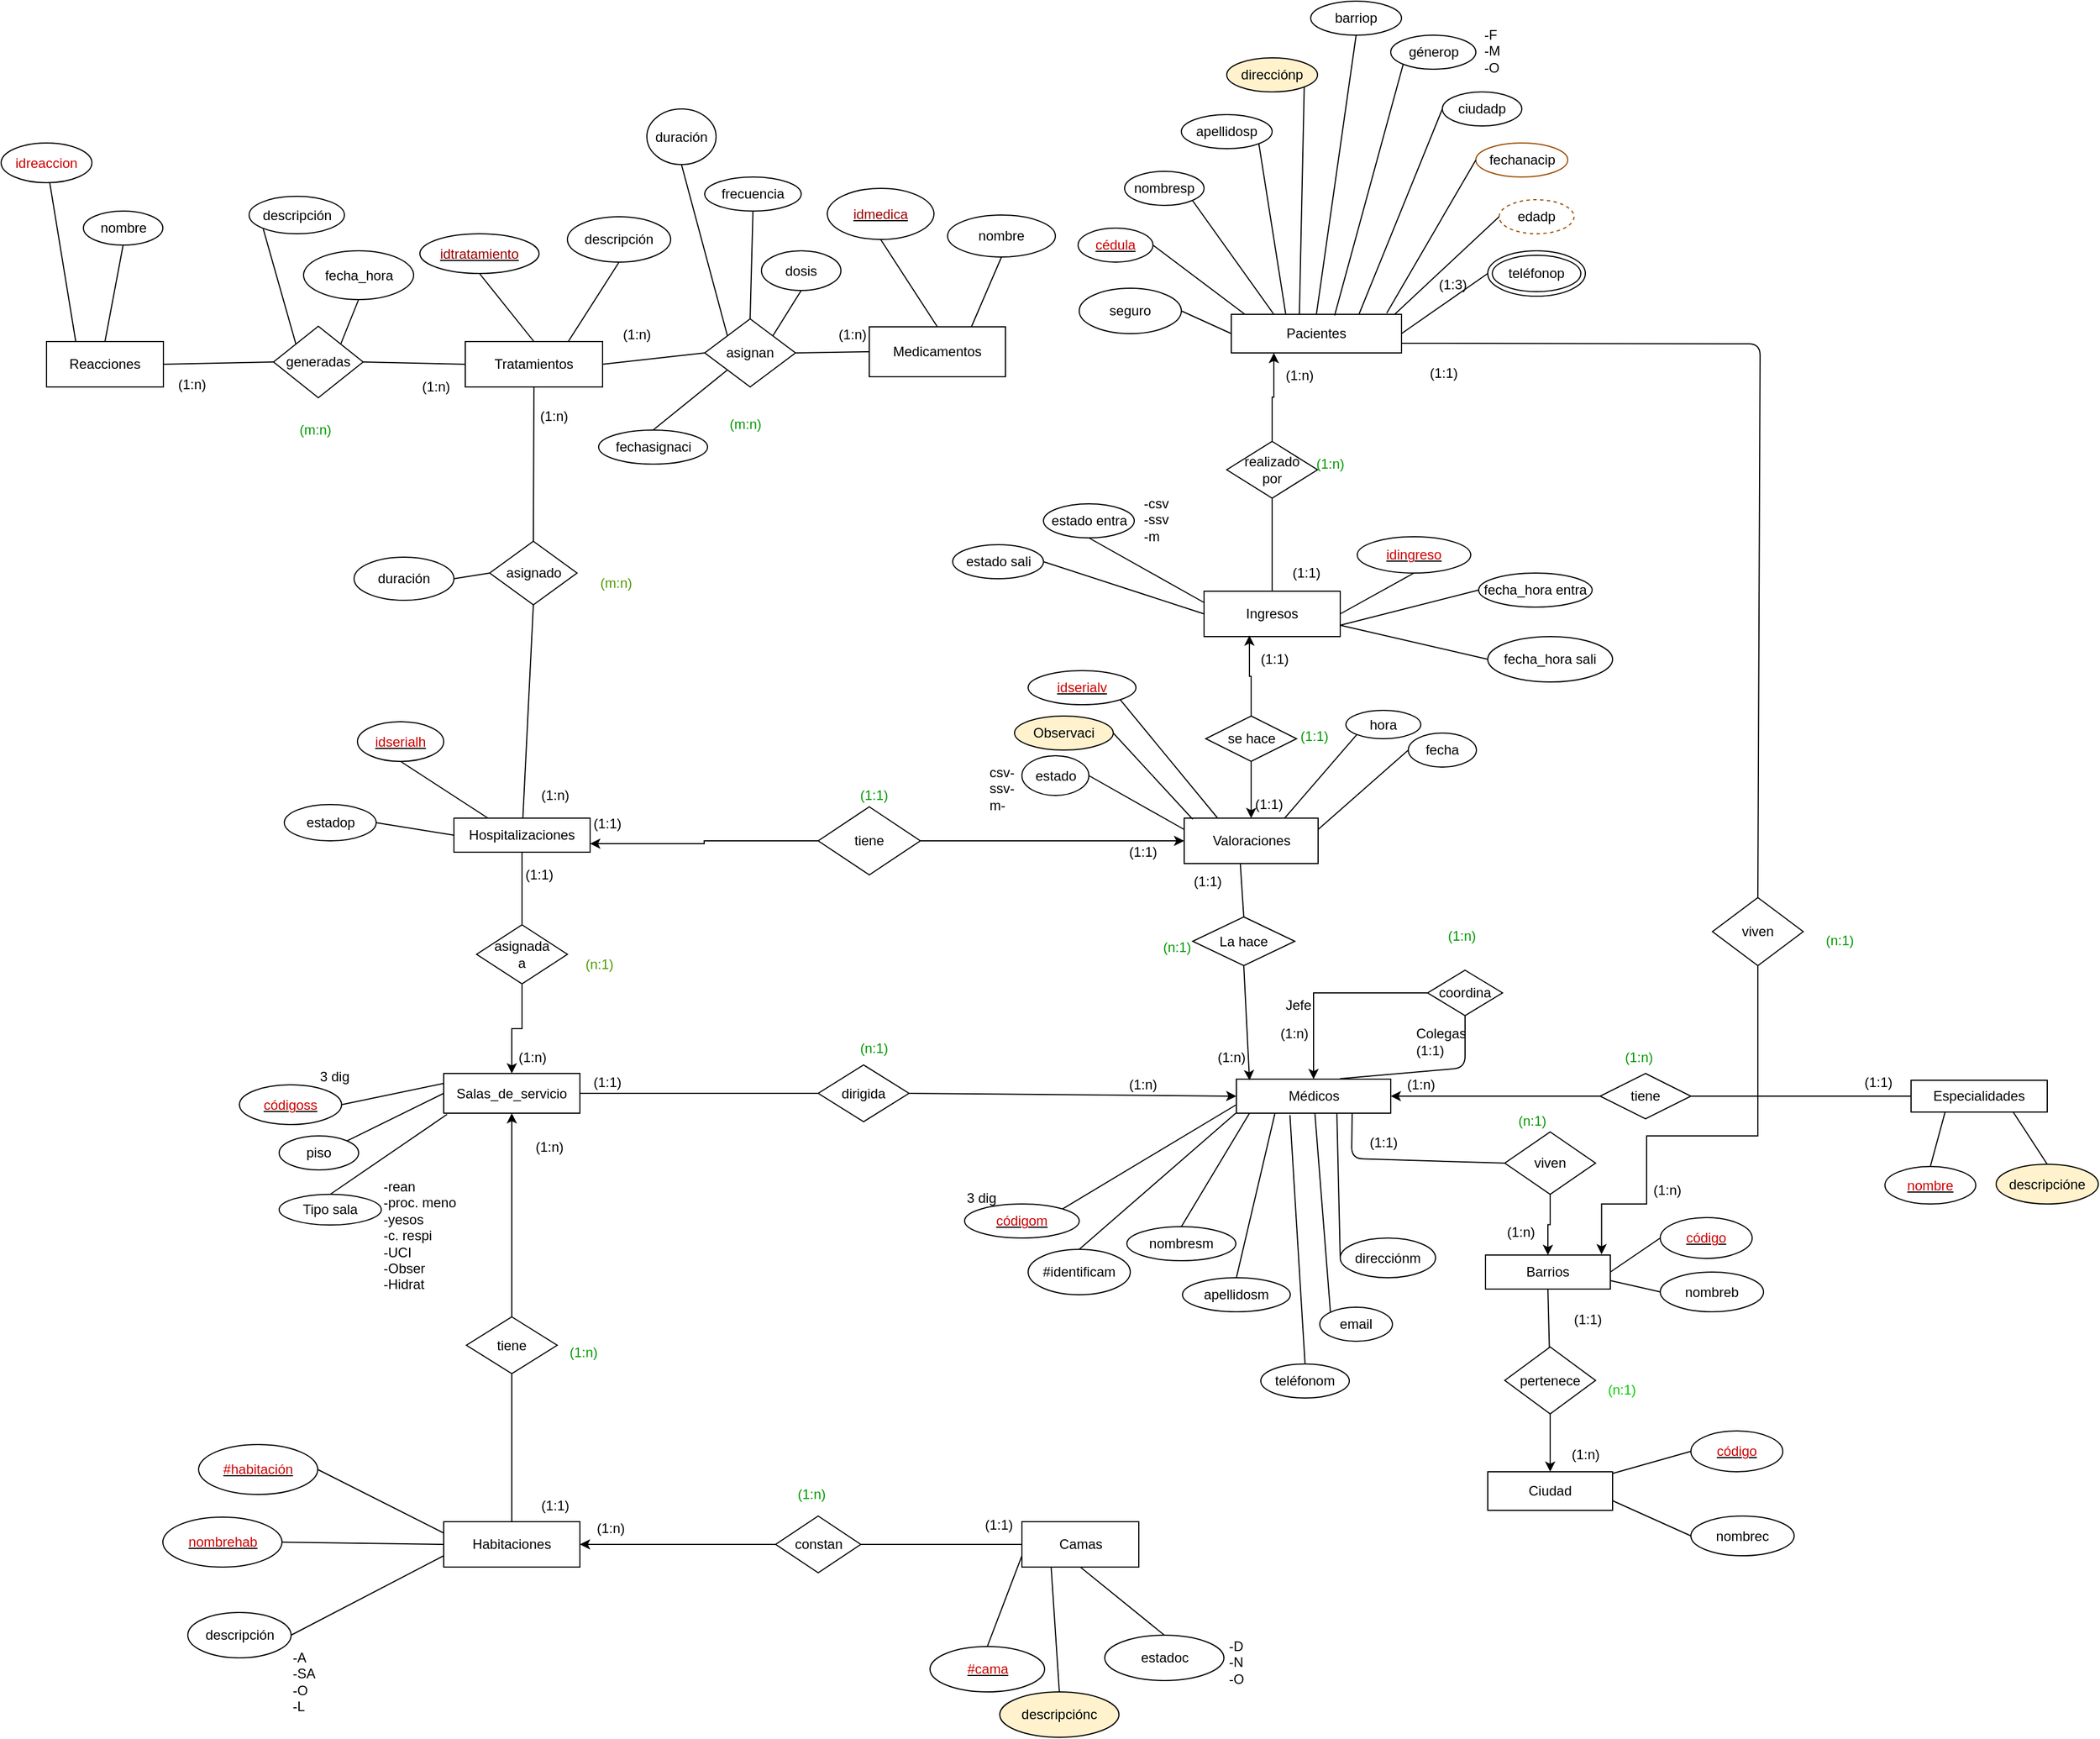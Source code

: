 <mxfile version="12.7.4" type="google"><diagram id="cSUN_bc8OIfzSZlFBiQE" name="Page-1"><mxGraphModel dx="868" dy="450" grid="1" gridSize="10" guides="1" tooltips="1" connect="1" arrows="1" fold="1" page="1" pageScale="1" pageWidth="827" pageHeight="1169" math="0" shadow="0"><root><mxCell id="0"/><mxCell id="1" parent="0"/><mxCell id="Opx0XUAG-gyUaEl3Po6K-1" value="Pacientes" style="rounded=0;whiteSpace=wrap;html=1;" parent="1" vertex="1"><mxGeometry x="1094" y="306" width="150" height="34" as="geometry"/></mxCell><mxCell id="Opx0XUAG-gyUaEl3Po6K-2" value="&lt;u&gt;&lt;font color=&quot;#cc0000&quot;&gt;cédula&lt;/font&gt;&lt;/u&gt;" style="ellipse;whiteSpace=wrap;html=1;" parent="1" vertex="1"><mxGeometry x="959" y="230" width="66" height="30" as="geometry"/></mxCell><mxCell id="Opx0XUAG-gyUaEl3Po6K-3" value="nombresp" style="ellipse;whiteSpace=wrap;html=1;" parent="1" vertex="1"><mxGeometry x="1000" y="180" width="70" height="30" as="geometry"/></mxCell><mxCell id="Opx0XUAG-gyUaEl3Po6K-4" value="apellidosp" style="ellipse;whiteSpace=wrap;html=1;" parent="1" vertex="1"><mxGeometry x="1050" y="130" width="80" height="30" as="geometry"/></mxCell><mxCell id="Opx0XUAG-gyUaEl3Po6K-5" value="direcciónp" style="ellipse;whiteSpace=wrap;html=1;fillColor=#fff2cc;strokeColor=#000000;" parent="1" vertex="1"><mxGeometry x="1090" y="80" width="80" height="30" as="geometry"/></mxCell><mxCell id="Opx0XUAG-gyUaEl3Po6K-6" value="barriop" style="ellipse;whiteSpace=wrap;html=1;" parent="1" vertex="1"><mxGeometry x="1164" y="30" width="80" height="30" as="geometry"/></mxCell><mxCell id="Opx0XUAG-gyUaEl3Po6K-7" value="ciudadp" style="ellipse;whiteSpace=wrap;html=1;" parent="1" vertex="1"><mxGeometry x="1280" y="110" width="70" height="30" as="geometry"/></mxCell><mxCell id="Opx0XUAG-gyUaEl3Po6K-8" value="génerop" style="ellipse;whiteSpace=wrap;html=1;" parent="1" vertex="1"><mxGeometry x="1234.5" y="60" width="75" height="30" as="geometry"/></mxCell><mxCell id="Opx0XUAG-gyUaEl3Po6K-9" value="fechanacip" style="ellipse;whiteSpace=wrap;html=1;strokeColor=#994C00;" parent="1" vertex="1"><mxGeometry x="1309.5" y="155" width="81" height="30" as="geometry"/></mxCell><mxCell id="Opx0XUAG-gyUaEl3Po6K-10" value="edadp" style="ellipse;whiteSpace=wrap;html=1;dashed=1;strokeColor=#994C00;" parent="1" vertex="1"><mxGeometry x="1330" y="205" width="66" height="30" as="geometry"/></mxCell><mxCell id="Opx0XUAG-gyUaEl3Po6K-11" value="teléfonop" style="ellipse;shape=doubleEllipse;whiteSpace=wrap;html=1;" parent="1" vertex="1"><mxGeometry x="1320" y="250" width="86" height="40" as="geometry"/></mxCell><mxCell id="Opx0XUAG-gyUaEl3Po6K-12" value="(1:3)" style="text;html=1;resizable=0;points=[];autosize=1;align=left;verticalAlign=top;spacingTop=-4;" parent="1" vertex="1"><mxGeometry x="1275" y="270" width="40" height="20" as="geometry"/></mxCell><mxCell id="Opx0XUAG-gyUaEl3Po6K-13" value="-F&lt;br&gt;-M&lt;br&gt;-O&lt;br&gt;" style="text;html=1;resizable=0;points=[];autosize=1;align=left;verticalAlign=top;spacingTop=-4;" parent="1" vertex="1"><mxGeometry x="1315" y="50" width="30" height="40" as="geometry"/></mxCell><mxCell id="Opx0XUAG-gyUaEl3Po6K-14" value="" style="endArrow=none;html=1;entryX=0.5;entryY=1;entryDx=0;entryDy=0;exitX=0.5;exitY=0;exitDx=0;exitDy=0;" parent="1" source="Opx0XUAG-gyUaEl3Po6K-1" target="Opx0XUAG-gyUaEl3Po6K-6" edge="1"><mxGeometry width="50" height="50" relative="1" as="geometry"><mxPoint x="1140" y="260" as="sourcePoint"/><mxPoint x="1190" y="210" as="targetPoint"/></mxGeometry></mxCell><mxCell id="Opx0XUAG-gyUaEl3Po6K-15" value="" style="endArrow=none;html=1;entryX=0;entryY=1;entryDx=0;entryDy=0;exitX=0.607;exitY=0.029;exitDx=0;exitDy=0;exitPerimeter=0;" parent="1" source="Opx0XUAG-gyUaEl3Po6K-1" target="Opx0XUAG-gyUaEl3Po6K-8" edge="1"><mxGeometry width="50" height="50" relative="1" as="geometry"><mxPoint x="1180" y="300" as="sourcePoint"/><mxPoint x="1250" y="210" as="targetPoint"/></mxGeometry></mxCell><mxCell id="Opx0XUAG-gyUaEl3Po6K-16" value="" style="endArrow=none;html=1;entryX=0;entryY=0.5;entryDx=0;entryDy=0;exitX=0.75;exitY=0;exitDx=0;exitDy=0;" parent="1" source="Opx0XUAG-gyUaEl3Po6K-1" target="Opx0XUAG-gyUaEl3Po6K-7" edge="1"><mxGeometry width="50" height="50" relative="1" as="geometry"><mxPoint x="1230" y="230" as="sourcePoint"/><mxPoint x="1280" y="180" as="targetPoint"/></mxGeometry></mxCell><mxCell id="Opx0XUAG-gyUaEl3Po6K-17" value="" style="endArrow=none;html=1;entryX=0;entryY=0.5;entryDx=0;entryDy=0;exitX=1;exitY=0.5;exitDx=0;exitDy=0;" parent="1" source="Opx0XUAG-gyUaEl3Po6K-1" target="Opx0XUAG-gyUaEl3Po6K-11" edge="1"><mxGeometry width="50" height="50" relative="1" as="geometry"><mxPoint x="1270" y="350" as="sourcePoint"/><mxPoint x="1340" y="320" as="targetPoint"/></mxGeometry></mxCell><mxCell id="Opx0XUAG-gyUaEl3Po6K-18" value="" style="endArrow=none;html=1;entryX=0;entryY=0.5;entryDx=0;entryDy=0;exitX=0.96;exitY=0;exitDx=0;exitDy=0;exitPerimeter=0;" parent="1" source="Opx0XUAG-gyUaEl3Po6K-1" target="Opx0XUAG-gyUaEl3Po6K-10" edge="1"><mxGeometry width="50" height="50" relative="1" as="geometry"><mxPoint x="1270" y="280" as="sourcePoint"/><mxPoint x="1320" y="230" as="targetPoint"/></mxGeometry></mxCell><mxCell id="Opx0XUAG-gyUaEl3Po6K-19" value="" style="endArrow=none;html=1;entryX=0;entryY=0.5;entryDx=0;entryDy=0;exitX=0.913;exitY=-0.029;exitDx=0;exitDy=0;exitPerimeter=0;" parent="1" source="Opx0XUAG-gyUaEl3Po6K-1" target="Opx0XUAG-gyUaEl3Po6K-9" edge="1"><mxGeometry width="50" height="50" relative="1" as="geometry"><mxPoint x="1260" y="240" as="sourcePoint"/><mxPoint x="1310" y="190" as="targetPoint"/></mxGeometry></mxCell><mxCell id="Opx0XUAG-gyUaEl3Po6K-20" value="" style="endArrow=none;html=1;entryX=1;entryY=1;entryDx=0;entryDy=0;exitX=0.4;exitY=0;exitDx=0;exitDy=0;exitPerimeter=0;" parent="1" source="Opx0XUAG-gyUaEl3Po6K-1" target="Opx0XUAG-gyUaEl3Po6K-5" edge="1"><mxGeometry width="50" height="50" relative="1" as="geometry"><mxPoint x="1130" y="210" as="sourcePoint"/><mxPoint x="1180" y="160" as="targetPoint"/></mxGeometry></mxCell><mxCell id="Opx0XUAG-gyUaEl3Po6K-21" value="" style="endArrow=none;html=1;entryX=1;entryY=1;entryDx=0;entryDy=0;exitX=0.32;exitY=0;exitDx=0;exitDy=0;exitPerimeter=0;" parent="1" source="Opx0XUAG-gyUaEl3Po6K-1" target="Opx0XUAG-gyUaEl3Po6K-4" edge="1"><mxGeometry width="50" height="50" relative="1" as="geometry"><mxPoint x="1080" y="270" as="sourcePoint"/><mxPoint x="1130" y="220" as="targetPoint"/></mxGeometry></mxCell><mxCell id="Opx0XUAG-gyUaEl3Po6K-22" value="" style="endArrow=none;html=1;entryX=1;entryY=1;entryDx=0;entryDy=0;exitX=0.25;exitY=0;exitDx=0;exitDy=0;" parent="1" source="Opx0XUAG-gyUaEl3Po6K-1" target="Opx0XUAG-gyUaEl3Po6K-3" edge="1"><mxGeometry width="50" height="50" relative="1" as="geometry"><mxPoint x="1040" y="280" as="sourcePoint"/><mxPoint x="1090" y="230" as="targetPoint"/></mxGeometry></mxCell><mxCell id="Opx0XUAG-gyUaEl3Po6K-23" value="" style="endArrow=none;html=1;entryX=1;entryY=0.5;entryDx=0;entryDy=0;exitX=0.08;exitY=0;exitDx=0;exitDy=0;exitPerimeter=0;" parent="1" source="Opx0XUAG-gyUaEl3Po6K-1" target="Opx0XUAG-gyUaEl3Po6K-2" edge="1"><mxGeometry width="50" height="50" relative="1" as="geometry"><mxPoint x="1020" y="330" as="sourcePoint"/><mxPoint x="1070" y="280" as="targetPoint"/></mxGeometry></mxCell><mxCell id="Opx0XUAG-gyUaEl3Po6K-24" value="Médicos" style="rounded=0;whiteSpace=wrap;html=1;strokeColor=#000000;" parent="1" vertex="1"><mxGeometry x="1098.5" y="980" width="136" height="30" as="geometry"/></mxCell><mxCell id="Opx0XUAG-gyUaEl3Po6K-25" value="&lt;u&gt;&lt;font color=&quot;#cc0000&quot;&gt;códigom&lt;/font&gt;&lt;/u&gt;" style="ellipse;whiteSpace=wrap;html=1;strokeColor=#000000;" parent="1" vertex="1"><mxGeometry x="859" y="1090" width="101" height="30" as="geometry"/></mxCell><mxCell id="Opx0XUAG-gyUaEl3Po6K-26" value="#identificam" style="ellipse;whiteSpace=wrap;html=1;strokeColor=#000000;" parent="1" vertex="1"><mxGeometry x="915" y="1130" width="90" height="40" as="geometry"/></mxCell><mxCell id="Opx0XUAG-gyUaEl3Po6K-27" value="nombresm" style="ellipse;whiteSpace=wrap;html=1;strokeColor=#000000;" parent="1" vertex="1"><mxGeometry x="1002" y="1110" width="96" height="30" as="geometry"/></mxCell><mxCell id="Opx0XUAG-gyUaEl3Po6K-28" value="apellidosm" style="ellipse;whiteSpace=wrap;html=1;strokeColor=#000000;" parent="1" vertex="1"><mxGeometry x="1051" y="1155" width="95" height="30" as="geometry"/></mxCell><mxCell id="Opx0XUAG-gyUaEl3Po6K-29" value="teléfonom" style="ellipse;whiteSpace=wrap;html=1;strokeColor=#000000;" parent="1" vertex="1"><mxGeometry x="1120" y="1231" width="78" height="30" as="geometry"/></mxCell><mxCell id="Opx0XUAG-gyUaEl3Po6K-30" value="direcciónm" style="ellipse;whiteSpace=wrap;html=1;strokeColor=#000000;" parent="1" vertex="1"><mxGeometry x="1190" y="1120" width="84" height="35" as="geometry"/></mxCell><mxCell id="Opx0XUAG-gyUaEl3Po6K-31" value="email" style="ellipse;whiteSpace=wrap;html=1;strokeColor=#000000;" parent="1" vertex="1"><mxGeometry x="1172" y="1181" width="64" height="30" as="geometry"/></mxCell><mxCell id="Opx0XUAG-gyUaEl3Po6K-32" value="" style="endArrow=none;html=1;entryX=0;entryY=0.75;entryDx=0;entryDy=0;exitX=1;exitY=0;exitDx=0;exitDy=0;" parent="1" source="Opx0XUAG-gyUaEl3Po6K-25" target="Opx0XUAG-gyUaEl3Po6K-24" edge="1"><mxGeometry width="50" height="50" relative="1" as="geometry"><mxPoint x="1030" y="1080" as="sourcePoint"/><mxPoint x="1080" y="1030" as="targetPoint"/></mxGeometry></mxCell><mxCell id="Opx0XUAG-gyUaEl3Po6K-33" value="" style="endArrow=none;html=1;entryX=-0.004;entryY=1;entryDx=0;entryDy=0;entryPerimeter=0;exitX=0.5;exitY=0;exitDx=0;exitDy=0;" parent="1" source="Opx0XUAG-gyUaEl3Po6K-26" target="Opx0XUAG-gyUaEl3Po6K-24" edge="1"><mxGeometry width="50" height="50" relative="1" as="geometry"><mxPoint x="1050" y="1070" as="sourcePoint"/><mxPoint x="1100" y="1020" as="targetPoint"/></mxGeometry></mxCell><mxCell id="Opx0XUAG-gyUaEl3Po6K-34" value="" style="endArrow=none;html=1;entryX=0.085;entryY=1;entryDx=0;entryDy=0;entryPerimeter=0;exitX=0.5;exitY=0;exitDx=0;exitDy=0;" parent="1" source="Opx0XUAG-gyUaEl3Po6K-27" target="Opx0XUAG-gyUaEl3Po6K-24" edge="1"><mxGeometry width="50" height="50" relative="1" as="geometry"><mxPoint x="1120" y="1070" as="sourcePoint"/><mxPoint x="1170" y="1060" as="targetPoint"/></mxGeometry></mxCell><mxCell id="Opx0XUAG-gyUaEl3Po6K-35" value="" style="endArrow=none;html=1;entryX=0.25;entryY=1;entryDx=0;entryDy=0;exitX=0.5;exitY=0;exitDx=0;exitDy=0;" parent="1" source="Opx0XUAG-gyUaEl3Po6K-28" target="Opx0XUAG-gyUaEl3Po6K-24" edge="1"><mxGeometry width="50" height="50" relative="1" as="geometry"><mxPoint x="1170" y="1100" as="sourcePoint"/><mxPoint x="1220" y="1050" as="targetPoint"/></mxGeometry></mxCell><mxCell id="Opx0XUAG-gyUaEl3Po6K-36" value="" style="endArrow=none;html=1;exitX=0.5;exitY=0;exitDx=0;exitDy=0;entryX=0.347;entryY=1.056;entryDx=0;entryDy=0;entryPerimeter=0;" parent="1" source="Opx0XUAG-gyUaEl3Po6K-29" target="Opx0XUAG-gyUaEl3Po6K-24" edge="1"><mxGeometry width="50" height="50" relative="1" as="geometry"><mxPoint x="1250" y="1110" as="sourcePoint"/><mxPoint x="1300" y="1060" as="targetPoint"/></mxGeometry></mxCell><mxCell id="Opx0XUAG-gyUaEl3Po6K-37" value="" style="endArrow=none;html=1;exitX=0;exitY=0;exitDx=0;exitDy=0;" parent="1" source="Opx0XUAG-gyUaEl3Po6K-31" target="Opx0XUAG-gyUaEl3Po6K-24" edge="1"><mxGeometry width="50" height="50" relative="1" as="geometry"><mxPoint x="1310" y="1040" as="sourcePoint"/><mxPoint x="1360" y="990" as="targetPoint"/></mxGeometry></mxCell><mxCell id="Opx0XUAG-gyUaEl3Po6K-38" value="" style="endArrow=none;html=1;entryX=0;entryY=0.5;entryDx=0;entryDy=0;exitX=0.651;exitY=1.011;exitDx=0;exitDy=0;exitPerimeter=0;" parent="1" source="Opx0XUAG-gyUaEl3Po6K-24" target="Opx0XUAG-gyUaEl3Po6K-30" edge="1"><mxGeometry width="50" height="50" relative="1" as="geometry"><mxPoint x="1190" y="1020" as="sourcePoint"/><mxPoint x="1340" y="940" as="targetPoint"/></mxGeometry></mxCell><mxCell id="Opx0XUAG-gyUaEl3Po6K-39" value="3 dig" style="text;html=1;resizable=0;points=[];autosize=1;align=left;verticalAlign=top;spacingTop=-4;" parent="1" vertex="1"><mxGeometry x="859" y="1075" width="40" height="20" as="geometry"/></mxCell><mxCell id="Opx0XUAG-gyUaEl3Po6K-40" value="&amp;nbsp;(1:n)" style="text;html=1;resizable=0;points=[];autosize=1;align=left;verticalAlign=top;spacingTop=-4;" parent="1" vertex="1"><mxGeometry x="1131.5" y="930" width="40" height="20" as="geometry"/></mxCell><mxCell id="Opx0XUAG-gyUaEl3Po6K-41" style="edgeStyle=orthogonalEdgeStyle;rounded=0;orthogonalLoop=1;jettySize=auto;html=1;" parent="1" source="Opx0XUAG-gyUaEl3Po6K-42" target="Opx0XUAG-gyUaEl3Po6K-24" edge="1"><mxGeometry relative="1" as="geometry"/></mxCell><mxCell id="Opx0XUAG-gyUaEl3Po6K-42" value="coordina" style="rhombus;whiteSpace=wrap;html=1;strokeColor=#000000;" parent="1" vertex="1"><mxGeometry x="1267" y="884" width="66" height="40" as="geometry"/></mxCell><mxCell id="Opx0XUAG-gyUaEl3Po6K-43" value="Jefe" style="text;html=1;resizable=0;points=[];autosize=1;align=left;verticalAlign=top;spacingTop=-4;" parent="1" vertex="1"><mxGeometry x="1140" y="905" width="40" height="20" as="geometry"/></mxCell><mxCell id="Opx0XUAG-gyUaEl3Po6K-44" value="Colegas" style="text;html=1;resizable=0;points=[];autosize=1;align=left;verticalAlign=top;spacingTop=-4;" parent="1" vertex="1"><mxGeometry x="1255" y="930" width="60" height="20" as="geometry"/></mxCell><mxCell id="Opx0XUAG-gyUaEl3Po6K-45" value="(1:1)" style="text;html=1;resizable=0;points=[];autosize=1;align=left;verticalAlign=top;spacingTop=-4;" parent="1" vertex="1"><mxGeometry x="1255" y="945" width="40" height="20" as="geometry"/></mxCell><mxCell id="Opx0XUAG-gyUaEl3Po6K-46" value="Especialidades" style="rounded=0;whiteSpace=wrap;html=1;strokeColor=#000000;" parent="1" vertex="1"><mxGeometry x="1693" y="981" width="120" height="28" as="geometry"/></mxCell><mxCell id="Opx0XUAG-gyUaEl3Po6K-47" style="edgeStyle=orthogonalEdgeStyle;rounded=0;orthogonalLoop=1;jettySize=auto;html=1;entryX=1;entryY=0.5;entryDx=0;entryDy=0;" parent="1" source="Opx0XUAG-gyUaEl3Po6K-48" target="Opx0XUAG-gyUaEl3Po6K-24" edge="1"><mxGeometry relative="1" as="geometry"><mxPoint x="1240" y="995" as="targetPoint"/></mxGeometry></mxCell><mxCell id="Opx0XUAG-gyUaEl3Po6K-48" value="tiene" style="rhombus;whiteSpace=wrap;html=1;strokeColor=#000000;" parent="1" vertex="1"><mxGeometry x="1419" y="975" width="80" height="40" as="geometry"/></mxCell><mxCell id="Opx0XUAG-gyUaEl3Po6K-49" value="&lt;font color=&quot;#009900&quot;&gt;(1:n)&lt;/font&gt;" style="text;html=1;resizable=0;points=[];autosize=1;align=left;verticalAlign=top;spacingTop=-4;" parent="1" vertex="1"><mxGeometry x="1282.5" y="844" width="40" height="20" as="geometry"/></mxCell><mxCell id="Opx0XUAG-gyUaEl3Po6K-50" value="(1:n)" style="text;html=1;resizable=0;points=[];autosize=1;align=left;verticalAlign=top;spacingTop=-4;" parent="1" vertex="1"><mxGeometry x="1247" y="975" width="40" height="20" as="geometry"/></mxCell><mxCell id="Opx0XUAG-gyUaEl3Po6K-51" value="(1:1)" style="text;html=1;resizable=0;points=[];autosize=1;align=left;verticalAlign=top;spacingTop=-4;" parent="1" vertex="1"><mxGeometry x="1650" y="972.5" width="40" height="20" as="geometry"/></mxCell><mxCell id="Opx0XUAG-gyUaEl3Po6K-52" value="&lt;font color=&quot;#009900&quot;&gt;(1:n)&lt;/font&gt;" style="text;html=1;resizable=0;points=[];autosize=1;align=left;verticalAlign=top;spacingTop=-4;" parent="1" vertex="1"><mxGeometry x="1439" y="951" width="40" height="20" as="geometry"/></mxCell><mxCell id="Opx0XUAG-gyUaEl3Po6K-53" value="Salas_de_servicio" style="rounded=0;whiteSpace=wrap;html=1;" parent="1" vertex="1"><mxGeometry x="400" y="975" width="120" height="35" as="geometry"/></mxCell><mxCell id="Opx0XUAG-gyUaEl3Po6K-54" value="dirigida" style="rhombus;whiteSpace=wrap;html=1;" parent="1" vertex="1"><mxGeometry x="730" y="967.5" width="80" height="50" as="geometry"/></mxCell><mxCell id="Opx0XUAG-gyUaEl3Po6K-55" value="(1:1)" style="text;html=1;resizable=0;points=[];autosize=1;align=left;verticalAlign=top;spacingTop=-4;" parent="1" vertex="1"><mxGeometry x="530" y="972.5" width="40" height="20" as="geometry"/></mxCell><mxCell id="Opx0XUAG-gyUaEl3Po6K-56" value="(1:n)" style="text;html=1;resizable=0;points=[];autosize=1;align=left;verticalAlign=top;spacingTop=-4;" parent="1" vertex="1"><mxGeometry x="1002" y="975" width="40" height="20" as="geometry"/></mxCell><mxCell id="Opx0XUAG-gyUaEl3Po6K-57" value="&lt;font color=&quot;#009900&quot;&gt;(n:1)&lt;/font&gt;" style="text;html=1;resizable=0;points=[];autosize=1;align=left;verticalAlign=top;spacingTop=-4;" parent="1" vertex="1"><mxGeometry x="765" y="943" width="40" height="20" as="geometry"/></mxCell><mxCell id="Opx0XUAG-gyUaEl3Po6K-58" value="" style="endArrow=classic;html=1;exitX=1;exitY=0.5;exitDx=0;exitDy=0;entryX=0;entryY=0.5;entryDx=0;entryDy=0;" parent="1" source="Opx0XUAG-gyUaEl3Po6K-54" target="Opx0XUAG-gyUaEl3Po6K-24" edge="1"><mxGeometry width="50" height="50" relative="1" as="geometry"><mxPoint x="870" y="960" as="sourcePoint"/><mxPoint x="920" y="910" as="targetPoint"/></mxGeometry></mxCell><mxCell id="Opx0XUAG-gyUaEl3Po6K-59" value="" style="endArrow=none;html=1;exitX=1;exitY=0.5;exitDx=0;exitDy=0;entryX=0;entryY=0.5;entryDx=0;entryDy=0;" parent="1" source="Opx0XUAG-gyUaEl3Po6K-53" target="Opx0XUAG-gyUaEl3Po6K-54" edge="1"><mxGeometry width="50" height="50" relative="1" as="geometry"><mxPoint x="740" y="1120" as="sourcePoint"/><mxPoint x="790" y="1070" as="targetPoint"/></mxGeometry></mxCell><mxCell id="Opx0XUAG-gyUaEl3Po6K-60" value="piso" style="ellipse;whiteSpace=wrap;html=1;" parent="1" vertex="1"><mxGeometry x="255" y="1030" width="70" height="30" as="geometry"/></mxCell><mxCell id="Opx0XUAG-gyUaEl3Po6K-61" value="&lt;u&gt;&lt;font color=&quot;#cc0000&quot;&gt;códigoss&lt;/font&gt;&lt;/u&gt;" style="ellipse;whiteSpace=wrap;html=1;" parent="1" vertex="1"><mxGeometry x="220" y="985" width="90" height="35" as="geometry"/></mxCell><mxCell id="Opx0XUAG-gyUaEl3Po6K-62" value="Tipo sala" style="ellipse;whiteSpace=wrap;html=1;" parent="1" vertex="1"><mxGeometry x="255" y="1081.5" width="90" height="27" as="geometry"/></mxCell><mxCell id="Opx0XUAG-gyUaEl3Po6K-63" value="" style="endArrow=none;html=1;entryX=1;entryY=0.5;entryDx=0;entryDy=0;exitX=0;exitY=0.25;exitDx=0;exitDy=0;" parent="1" source="Opx0XUAG-gyUaEl3Po6K-53" target="Opx0XUAG-gyUaEl3Po6K-61" edge="1"><mxGeometry width="50" height="50" relative="1" as="geometry"><mxPoint x="290" y="1150" as="sourcePoint"/><mxPoint x="340" y="1100" as="targetPoint"/></mxGeometry></mxCell><mxCell id="Opx0XUAG-gyUaEl3Po6K-64" value="" style="endArrow=none;html=1;entryX=0;entryY=0.5;entryDx=0;entryDy=0;exitX=1;exitY=0;exitDx=0;exitDy=0;" parent="1" source="Opx0XUAG-gyUaEl3Po6K-60" target="Opx0XUAG-gyUaEl3Po6K-53" edge="1"><mxGeometry width="50" height="50" relative="1" as="geometry"><mxPoint x="250" y="1140" as="sourcePoint"/><mxPoint x="300" y="1090" as="targetPoint"/></mxGeometry></mxCell><mxCell id="Opx0XUAG-gyUaEl3Po6K-65" value="" style="endArrow=none;html=1;entryX=0.025;entryY=1.029;entryDx=0;entryDy=0;entryPerimeter=0;exitX=0.5;exitY=0;exitDx=0;exitDy=0;" parent="1" source="Opx0XUAG-gyUaEl3Po6K-62" target="Opx0XUAG-gyUaEl3Po6K-53" edge="1"><mxGeometry width="50" height="50" relative="1" as="geometry"><mxPoint x="440" y="1120" as="sourcePoint"/><mxPoint x="490" y="1070" as="targetPoint"/></mxGeometry></mxCell><mxCell id="Opx0XUAG-gyUaEl3Po6K-66" value="-rean&lt;br&gt;-proc. meno&lt;br&gt;-yesos&lt;br&gt;-c. respi&lt;br&gt;-UCI&lt;br&gt;-Obser&lt;br&gt;-Hidrat&lt;br&gt;" style="text;html=1;resizable=0;points=[];autosize=1;align=left;verticalAlign=top;spacingTop=-4;" parent="1" vertex="1"><mxGeometry x="345" y="1065" width="80" height="100" as="geometry"/></mxCell><mxCell id="Opx0XUAG-gyUaEl3Po6K-67" value="3 dig" style="text;html=1;resizable=0;points=[];autosize=1;align=left;verticalAlign=top;spacingTop=-4;" parent="1" vertex="1"><mxGeometry x="289" y="968" width="40" height="20" as="geometry"/></mxCell><mxCell id="Opx0XUAG-gyUaEl3Po6K-68" value="tiene" style="rhombus;whiteSpace=wrap;html=1;" parent="1" vertex="1"><mxGeometry x="420" y="1189.5" width="80" height="50" as="geometry"/></mxCell><mxCell id="Opx0XUAG-gyUaEl3Po6K-69" value="Habitaciones" style="rounded=0;whiteSpace=wrap;html=1;" parent="1" vertex="1"><mxGeometry x="400" y="1370" width="120" height="40" as="geometry"/></mxCell><mxCell id="Opx0XUAG-gyUaEl3Po6K-70" value="(1:n)" style="text;html=1;resizable=0;points=[];autosize=1;align=left;verticalAlign=top;spacingTop=-4;" parent="1" vertex="1"><mxGeometry x="479" y="1030" width="40" height="20" as="geometry"/></mxCell><mxCell id="Opx0XUAG-gyUaEl3Po6K-71" value="(1:1)" style="text;html=1;resizable=0;points=[];autosize=1;align=left;verticalAlign=top;spacingTop=-4;" parent="1" vertex="1"><mxGeometry x="484" y="1346" width="40" height="20" as="geometry"/></mxCell><mxCell id="Opx0XUAG-gyUaEl3Po6K-72" value="&lt;font color=&quot;#009900&quot;&gt;(1:n)&lt;/font&gt;" style="text;html=1;resizable=0;points=[];autosize=1;align=left;verticalAlign=top;spacingTop=-4;" parent="1" vertex="1"><mxGeometry x="509" y="1211" width="40" height="20" as="geometry"/></mxCell><mxCell id="Opx0XUAG-gyUaEl3Po6K-73" value="" style="endArrow=classic;html=1;entryX=0.5;entryY=1;entryDx=0;entryDy=0;exitX=0.5;exitY=0;exitDx=0;exitDy=0;" parent="1" source="Opx0XUAG-gyUaEl3Po6K-68" target="Opx0XUAG-gyUaEl3Po6K-53" edge="1"><mxGeometry width="50" height="50" relative="1" as="geometry"><mxPoint x="430" y="1140" as="sourcePoint"/><mxPoint x="480" y="1090" as="targetPoint"/></mxGeometry></mxCell><mxCell id="Opx0XUAG-gyUaEl3Po6K-74" value="" style="endArrow=none;html=1;entryX=0.5;entryY=1;entryDx=0;entryDy=0;exitX=0.5;exitY=0;exitDx=0;exitDy=0;" parent="1" source="Opx0XUAG-gyUaEl3Po6K-69" target="Opx0XUAG-gyUaEl3Po6K-68" edge="1"><mxGeometry width="50" height="50" relative="1" as="geometry"><mxPoint x="480" y="1320" as="sourcePoint"/><mxPoint x="530" y="1270" as="targetPoint"/></mxGeometry></mxCell><mxCell id="Opx0XUAG-gyUaEl3Po6K-75" value="constan" style="rhombus;whiteSpace=wrap;html=1;" parent="1" vertex="1"><mxGeometry x="692.5" y="1365" width="75" height="50" as="geometry"/></mxCell><mxCell id="Opx0XUAG-gyUaEl3Po6K-76" value="Camas" style="rounded=0;whiteSpace=wrap;html=1;" parent="1" vertex="1"><mxGeometry x="909.5" y="1370" width="103" height="40" as="geometry"/></mxCell><mxCell id="Opx0XUAG-gyUaEl3Po6K-77" value="(1:n)" style="text;html=1;resizable=0;points=[];autosize=1;align=left;verticalAlign=top;spacingTop=-4;" parent="1" vertex="1"><mxGeometry x="533" y="1366" width="40" height="20" as="geometry"/></mxCell><mxCell id="Opx0XUAG-gyUaEl3Po6K-78" value="(1:1)" style="text;html=1;resizable=0;points=[];autosize=1;align=left;verticalAlign=top;spacingTop=-4;" parent="1" vertex="1"><mxGeometry x="875" y="1362.5" width="40" height="20" as="geometry"/></mxCell><mxCell id="Opx0XUAG-gyUaEl3Po6K-79" value="&lt;font color=&quot;#009900&quot;&gt;(1:n)&lt;/font&gt;" style="text;html=1;resizable=0;points=[];autosize=1;align=left;verticalAlign=top;spacingTop=-4;" parent="1" vertex="1"><mxGeometry x="710" y="1336" width="40" height="20" as="geometry"/></mxCell><mxCell id="Opx0XUAG-gyUaEl3Po6K-80" value="" style="endArrow=classic;html=1;entryX=1;entryY=0.5;entryDx=0;entryDy=0;exitX=0;exitY=0.5;exitDx=0;exitDy=0;" parent="1" source="Opx0XUAG-gyUaEl3Po6K-75" target="Opx0XUAG-gyUaEl3Po6K-69" edge="1"><mxGeometry width="50" height="50" relative="1" as="geometry"><mxPoint x="600" y="1440" as="sourcePoint"/><mxPoint x="650" y="1390" as="targetPoint"/></mxGeometry></mxCell><mxCell id="Opx0XUAG-gyUaEl3Po6K-81" value="" style="endArrow=none;html=1;exitX=1;exitY=0.5;exitDx=0;exitDy=0;entryX=0;entryY=0.5;entryDx=0;entryDy=0;" parent="1" source="Opx0XUAG-gyUaEl3Po6K-75" target="Opx0XUAG-gyUaEl3Po6K-76" edge="1"><mxGeometry width="50" height="50" relative="1" as="geometry"><mxPoint x="930" y="1380" as="sourcePoint"/><mxPoint x="980" y="1330" as="targetPoint"/></mxGeometry></mxCell><mxCell id="Opx0XUAG-gyUaEl3Po6K-82" value="&lt;u&gt;&lt;font color=&quot;#cc0000&quot;&gt;#habitación&lt;/font&gt;&lt;/u&gt;" style="ellipse;whiteSpace=wrap;html=1;" parent="1" vertex="1"><mxGeometry x="184" y="1302" width="105" height="44" as="geometry"/></mxCell><mxCell id="Opx0XUAG-gyUaEl3Po6K-83" value="&lt;u&gt;&lt;font color=&quot;#cc0000&quot;&gt;nombrehab&lt;/font&gt;&lt;/u&gt;" style="ellipse;whiteSpace=wrap;html=1;" parent="1" vertex="1"><mxGeometry x="152.5" y="1366" width="105" height="44" as="geometry"/></mxCell><mxCell id="Opx0XUAG-gyUaEl3Po6K-84" value="descripción" style="ellipse;whiteSpace=wrap;html=1;" parent="1" vertex="1"><mxGeometry x="174.5" y="1450" width="91" height="40" as="geometry"/></mxCell><mxCell id="Opx0XUAG-gyUaEl3Po6K-85" value="-A&lt;br&gt;-SA&lt;br&gt;-O&lt;br&gt;-L&lt;br&gt;" style="text;html=1;resizable=0;points=[];autosize=1;align=left;verticalAlign=top;spacingTop=-4;" parent="1" vertex="1"><mxGeometry x="265" y="1480" width="40" height="60" as="geometry"/></mxCell><mxCell id="Opx0XUAG-gyUaEl3Po6K-86" value="" style="endArrow=none;html=1;entryX=0;entryY=0.75;entryDx=0;entryDy=0;exitX=1;exitY=0.5;exitDx=0;exitDy=0;" parent="1" source="Opx0XUAG-gyUaEl3Po6K-84" target="Opx0XUAG-gyUaEl3Po6K-69" edge="1"><mxGeometry width="50" height="50" relative="1" as="geometry"><mxPoint x="300" y="1450" as="sourcePoint"/><mxPoint x="350" y="1400" as="targetPoint"/></mxGeometry></mxCell><mxCell id="Opx0XUAG-gyUaEl3Po6K-87" value="" style="endArrow=none;html=1;exitX=1;exitY=0.5;exitDx=0;exitDy=0;entryX=0;entryY=0.25;entryDx=0;entryDy=0;" parent="1" source="Opx0XUAG-gyUaEl3Po6K-82" target="Opx0XUAG-gyUaEl3Po6K-69" edge="1"><mxGeometry width="50" height="50" relative="1" as="geometry"><mxPoint x="360" y="1340" as="sourcePoint"/><mxPoint x="410" y="1290" as="targetPoint"/></mxGeometry></mxCell><mxCell id="Opx0XUAG-gyUaEl3Po6K-88" value="" style="endArrow=none;html=1;exitX=1;exitY=0.5;exitDx=0;exitDy=0;entryX=0;entryY=0.5;entryDx=0;entryDy=0;" parent="1" source="Opx0XUAG-gyUaEl3Po6K-83" target="Opx0XUAG-gyUaEl3Po6K-69" edge="1"><mxGeometry width="50" height="50" relative="1" as="geometry"><mxPoint x="290" y="1420" as="sourcePoint"/><mxPoint x="340" y="1370" as="targetPoint"/></mxGeometry></mxCell><mxCell id="Opx0XUAG-gyUaEl3Po6K-89" value="&lt;u&gt;&lt;font color=&quot;#cc0000&quot;&gt;#cama&lt;/font&gt;&lt;/u&gt;" style="ellipse;whiteSpace=wrap;html=1;" parent="1" vertex="1"><mxGeometry x="828.5" y="1480" width="101" height="40" as="geometry"/></mxCell><mxCell id="Opx0XUAG-gyUaEl3Po6K-90" value="estadoc" style="ellipse;whiteSpace=wrap;html=1;" parent="1" vertex="1"><mxGeometry x="982.5" y="1470" width="105" height="40" as="geometry"/></mxCell><mxCell id="Opx0XUAG-gyUaEl3Po6K-91" value="descripciónc" style="ellipse;whiteSpace=wrap;html=1;fillColor=#fff2cc;strokeColor=#000000;" parent="1" vertex="1"><mxGeometry x="890" y="1520" width="105" height="40" as="geometry"/></mxCell><mxCell id="Opx0XUAG-gyUaEl3Po6K-92" value="" style="endArrow=none;html=1;entryX=0;entryY=0.75;entryDx=0;entryDy=0;exitX=0.5;exitY=0;exitDx=0;exitDy=0;" parent="1" source="Opx0XUAG-gyUaEl3Po6K-89" target="Opx0XUAG-gyUaEl3Po6K-76" edge="1"><mxGeometry width="50" height="50" relative="1" as="geometry"><mxPoint x="1040" y="1490" as="sourcePoint"/><mxPoint x="1090" y="1440" as="targetPoint"/></mxGeometry></mxCell><mxCell id="Opx0XUAG-gyUaEl3Po6K-93" value="" style="endArrow=none;html=1;entryX=0.25;entryY=1;entryDx=0;entryDy=0;exitX=0.5;exitY=0;exitDx=0;exitDy=0;" parent="1" source="Opx0XUAG-gyUaEl3Po6K-91" target="Opx0XUAG-gyUaEl3Po6K-76" edge="1"><mxGeometry width="50" height="50" relative="1" as="geometry"><mxPoint x="1110" y="1510" as="sourcePoint"/><mxPoint x="1160" y="1460" as="targetPoint"/></mxGeometry></mxCell><mxCell id="Opx0XUAG-gyUaEl3Po6K-94" value="" style="endArrow=none;html=1;entryX=0.5;entryY=1;entryDx=0;entryDy=0;exitX=0.5;exitY=0;exitDx=0;exitDy=0;" parent="1" source="Opx0XUAG-gyUaEl3Po6K-90" target="Opx0XUAG-gyUaEl3Po6K-76" edge="1"><mxGeometry width="50" height="50" relative="1" as="geometry"><mxPoint x="1220" y="1480" as="sourcePoint"/><mxPoint x="1300" y="1440" as="targetPoint"/></mxGeometry></mxCell><mxCell id="Opx0XUAG-gyUaEl3Po6K-95" value="-D&lt;br&gt;-N&lt;br&gt;-O&lt;br&gt;" style="text;html=1;resizable=0;points=[];autosize=1;align=left;verticalAlign=top;spacingTop=-4;" parent="1" vertex="1"><mxGeometry x="1090" y="1470" width="30" height="40" as="geometry"/></mxCell><mxCell id="Opx0XUAG-gyUaEl3Po6K-96" value="&lt;u&gt;&lt;font color=&quot;#cc0000&quot;&gt;nombre&lt;/font&gt;&lt;/u&gt;" style="ellipse;whiteSpace=wrap;html=1;strokeColor=#000000;" parent="1" vertex="1"><mxGeometry x="1670" y="1057" width="80" height="33" as="geometry"/></mxCell><mxCell id="Opx0XUAG-gyUaEl3Po6K-97" value="descripcióne" style="ellipse;whiteSpace=wrap;html=1;strokeColor=#000000;fillColor=#fff2cc;" parent="1" vertex="1"><mxGeometry x="1768" y="1055" width="90" height="35" as="geometry"/></mxCell><mxCell id="Opx0XUAG-gyUaEl3Po6K-98" value="" style="endArrow=none;html=1;entryX=0.25;entryY=1;entryDx=0;entryDy=0;exitX=0.5;exitY=0;exitDx=0;exitDy=0;" parent="1" source="Opx0XUAG-gyUaEl3Po6K-96" target="Opx0XUAG-gyUaEl3Po6K-46" edge="1"><mxGeometry width="50" height="50" relative="1" as="geometry"><mxPoint x="1720" y="1070" as="sourcePoint"/><mxPoint x="1770" y="1020" as="targetPoint"/></mxGeometry></mxCell><mxCell id="Opx0XUAG-gyUaEl3Po6K-99" value="" style="endArrow=none;html=1;exitX=0.75;exitY=1;exitDx=0;exitDy=0;entryX=0.5;entryY=0;entryDx=0;entryDy=0;" parent="1" source="Opx0XUAG-gyUaEl3Po6K-46" target="Opx0XUAG-gyUaEl3Po6K-97" edge="1"><mxGeometry width="50" height="50" relative="1" as="geometry"><mxPoint x="1910" y="1020" as="sourcePoint"/><mxPoint x="1960" y="970" as="targetPoint"/></mxGeometry></mxCell><mxCell id="Opx0XUAG-gyUaEl3Po6K-100" value="Ingresos" style="rounded=0;whiteSpace=wrap;html=1;strokeColor=#000000;" parent="1" vertex="1"><mxGeometry x="1070" y="550" width="120" height="40" as="geometry"/></mxCell><mxCell id="Opx0XUAG-gyUaEl3Po6K-101" style="edgeStyle=orthogonalEdgeStyle;rounded=0;orthogonalLoop=1;jettySize=auto;html=1;entryX=0.25;entryY=1;entryDx=0;entryDy=0;" parent="1" source="Opx0XUAG-gyUaEl3Po6K-102" target="Opx0XUAG-gyUaEl3Po6K-1" edge="1"><mxGeometry relative="1" as="geometry"><mxPoint x="1129" y="410" as="targetPoint"/></mxGeometry></mxCell><mxCell id="Opx0XUAG-gyUaEl3Po6K-102" value="realizado &lt;br&gt;por" style="rhombus;whiteSpace=wrap;html=1;strokeColor=#000000;" parent="1" vertex="1"><mxGeometry x="1090" y="418" width="80" height="50" as="geometry"/></mxCell><mxCell id="Opx0XUAG-gyUaEl3Po6K-103" value="&lt;u&gt;&lt;font color=&quot;#cc0000&quot;&gt;idingreso&lt;/font&gt;&lt;/u&gt;" style="ellipse;whiteSpace=wrap;html=1;strokeColor=#000000;" parent="1" vertex="1"><mxGeometry x="1205" y="502" width="100" height="32" as="geometry"/></mxCell><mxCell id="Opx0XUAG-gyUaEl3Po6K-104" value="" style="endArrow=none;html=1;entryX=0.5;entryY=1;entryDx=0;entryDy=0;exitX=1;exitY=0.5;exitDx=0;exitDy=0;" parent="1" source="Opx0XUAG-gyUaEl3Po6K-100" target="Opx0XUAG-gyUaEl3Po6K-103" edge="1"><mxGeometry width="50" height="50" relative="1" as="geometry"><mxPoint x="1230" y="560" as="sourcePoint"/><mxPoint x="2050" y="220" as="targetPoint"/></mxGeometry></mxCell><mxCell id="Opx0XUAG-gyUaEl3Po6K-105" value="estado entra" style="ellipse;whiteSpace=wrap;html=1;strokeColor=#000000;" parent="1" vertex="1"><mxGeometry x="928.5" y="473" width="80" height="30" as="geometry"/></mxCell><mxCell id="Opx0XUAG-gyUaEl3Po6K-106" value="-csv&lt;br&gt;-ssv&lt;br&gt;-m&lt;br&gt;" style="text;html=1;resizable=0;points=[];autosize=1;align=left;verticalAlign=top;spacingTop=-4;" parent="1" vertex="1"><mxGeometry x="1015" y="463" width="40" height="40" as="geometry"/></mxCell><mxCell id="Opx0XUAG-gyUaEl3Po6K-107" value="fecha_hora entra&lt;br&gt;" style="ellipse;whiteSpace=wrap;html=1;strokeColor=#000000;" parent="1" vertex="1"><mxGeometry x="1312" y="534" width="100" height="30" as="geometry"/></mxCell><mxCell id="Opx0XUAG-gyUaEl3Po6K-108" value="fecha_hora sali" style="ellipse;whiteSpace=wrap;html=1;strokeColor=#000000;" parent="1" vertex="1"><mxGeometry x="1320" y="590" width="110" height="40" as="geometry"/></mxCell><mxCell id="Opx0XUAG-gyUaEl3Po6K-109" value="" style="endArrow=none;html=1;entryX=0.5;entryY=1;entryDx=0;entryDy=0;exitX=0;exitY=0.25;exitDx=0;exitDy=0;" parent="1" source="Opx0XUAG-gyUaEl3Po6K-100" target="Opx0XUAG-gyUaEl3Po6K-105" edge="1"><mxGeometry width="50" height="50" relative="1" as="geometry"><mxPoint x="1190" y="490" as="sourcePoint"/><mxPoint x="2060" y="240" as="targetPoint"/></mxGeometry></mxCell><mxCell id="Opx0XUAG-gyUaEl3Po6K-110" value="(1:n)" style="text;html=1;resizable=0;points=[];autosize=1;align=left;verticalAlign=top;spacingTop=-4;" parent="1" vertex="1"><mxGeometry x="1140" y="350" width="40" height="20" as="geometry"/></mxCell><mxCell id="Opx0XUAG-gyUaEl3Po6K-111" value="" style="endArrow=none;html=1;entryX=0;entryY=0.5;entryDx=0;entryDy=0;exitX=1;exitY=0.75;exitDx=0;exitDy=0;" parent="1" source="Opx0XUAG-gyUaEl3Po6K-100" target="Opx0XUAG-gyUaEl3Po6K-107" edge="1"><mxGeometry width="50" height="50" relative="1" as="geometry"><mxPoint x="1200" y="500" as="sourcePoint"/><mxPoint x="1560" y="250" as="targetPoint"/></mxGeometry></mxCell><mxCell id="Opx0XUAG-gyUaEl3Po6K-112" value="" style="endArrow=none;html=1;entryX=0;entryY=0.5;entryDx=0;entryDy=0;exitX=1;exitY=0.75;exitDx=0;exitDy=0;" parent="1" source="Opx0XUAG-gyUaEl3Po6K-100" target="Opx0XUAG-gyUaEl3Po6K-108" edge="1"><mxGeometry width="50" height="50" relative="1" as="geometry"><mxPoint x="1120" y="500" as="sourcePoint"/><mxPoint x="1680" y="250" as="targetPoint"/></mxGeometry></mxCell><mxCell id="Opx0XUAG-gyUaEl3Po6K-113" value="(1:1)" style="text;html=1;resizable=0;points=[];autosize=1;align=left;verticalAlign=top;spacingTop=-4;" parent="1" vertex="1"><mxGeometry x="1146" y="524" width="40" height="20" as="geometry"/></mxCell><mxCell id="Opx0XUAG-gyUaEl3Po6K-114" value="&lt;font color=&quot;#009900&quot;&gt;(1:n)&lt;/font&gt;" style="text;html=1;resizable=0;points=[];autosize=1;align=left;verticalAlign=top;spacingTop=-4;" parent="1" vertex="1"><mxGeometry x="1166.5" y="428" width="40" height="20" as="geometry"/></mxCell><mxCell id="Opx0XUAG-gyUaEl3Po6K-115" value="" style="endArrow=none;html=1;exitX=0.5;exitY=1;exitDx=0;exitDy=0;entryX=0.5;entryY=0;entryDx=0;entryDy=0;" parent="1" source="Opx0XUAG-gyUaEl3Po6K-102" target="Opx0XUAG-gyUaEl3Po6K-100" edge="1"><mxGeometry width="50" height="50" relative="1" as="geometry"><mxPoint x="1760" y="340" as="sourcePoint"/><mxPoint x="1120" y="560" as="targetPoint"/></mxGeometry></mxCell><mxCell id="Opx0XUAG-gyUaEl3Po6K-116" value="" style="endArrow=none;html=1;exitX=0;exitY=0.5;exitDx=0;exitDy=0;entryX=1;entryY=0.5;entryDx=0;entryDy=0;" parent="1" source="Opx0XUAG-gyUaEl3Po6K-1" target="Opx0XUAG-gyUaEl3Po6K-117" edge="1"><mxGeometry width="50" height="50" relative="1" as="geometry"><mxPoint x="1270" y="650" as="sourcePoint"/><mxPoint x="1260" y="610" as="targetPoint"/></mxGeometry></mxCell><mxCell id="Opx0XUAG-gyUaEl3Po6K-117" value="seguro" style="ellipse;whiteSpace=wrap;html=1;strokeColor=#000000;" parent="1" vertex="1"><mxGeometry x="960" y="283" width="90" height="40" as="geometry"/></mxCell><mxCell id="Opx0XUAG-gyUaEl3Po6K-118" style="edgeStyle=orthogonalEdgeStyle;rounded=0;orthogonalLoop=1;jettySize=auto;html=1;entryX=0.333;entryY=0.975;entryDx=0;entryDy=0;entryPerimeter=0;" parent="1" source="Opx0XUAG-gyUaEl3Po6K-120" target="Opx0XUAG-gyUaEl3Po6K-100" edge="1"><mxGeometry relative="1" as="geometry"><mxPoint x="1112" y="610" as="targetPoint"/></mxGeometry></mxCell><mxCell id="Opx0XUAG-gyUaEl3Po6K-119" style="edgeStyle=orthogonalEdgeStyle;rounded=0;orthogonalLoop=1;jettySize=auto;html=1;entryX=0.5;entryY=0;entryDx=0;entryDy=0;" parent="1" source="Opx0XUAG-gyUaEl3Po6K-120" target="Opx0XUAG-gyUaEl3Po6K-121" edge="1"><mxGeometry relative="1" as="geometry"/></mxCell><mxCell id="Opx0XUAG-gyUaEl3Po6K-120" value="se hace" style="rhombus;whiteSpace=wrap;html=1;strokeColor=#000000;" parent="1" vertex="1"><mxGeometry x="1071.5" y="660" width="80" height="40" as="geometry"/></mxCell><mxCell id="Opx0XUAG-gyUaEl3Po6K-121" value="Valoraciones" style="rounded=0;whiteSpace=wrap;html=1;strokeColor=#000000;" parent="1" vertex="1"><mxGeometry x="1052.5" y="750" width="118" height="40" as="geometry"/></mxCell><mxCell id="Opx0XUAG-gyUaEl3Po6K-122" value="(1:1)" style="text;html=1;resizable=0;points=[];autosize=1;align=left;verticalAlign=top;spacingTop=-4;" parent="1" vertex="1"><mxGeometry x="1117.5" y="600" width="40" height="20" as="geometry"/></mxCell><mxCell id="Opx0XUAG-gyUaEl3Po6K-123" value="(1:1)" style="text;html=1;resizable=0;points=[];autosize=1;align=left;verticalAlign=top;spacingTop=-4;" parent="1" vertex="1"><mxGeometry x="1113" y="728" width="40" height="20" as="geometry"/></mxCell><mxCell id="Opx0XUAG-gyUaEl3Po6K-124" value="&lt;font color=&quot;#009900&quot;&gt;(1:1)&lt;/font&gt;" style="text;html=1;resizable=0;points=[];autosize=1;align=left;verticalAlign=top;spacingTop=-4;" parent="1" vertex="1"><mxGeometry x="1153" y="668" width="40" height="20" as="geometry"/></mxCell><mxCell id="Opx0XUAG-gyUaEl3Po6K-125" value="La hace" style="rhombus;whiteSpace=wrap;html=1;strokeColor=#000000;" parent="1" vertex="1"><mxGeometry x="1060" y="837" width="90" height="43" as="geometry"/></mxCell><mxCell id="Opx0XUAG-gyUaEl3Po6K-126" value="&lt;u&gt;&lt;font color=&quot;#cc0000&quot;&gt;idserialv&lt;/font&gt;&lt;/u&gt;" style="ellipse;whiteSpace=wrap;html=1;strokeColor=#000000;" parent="1" vertex="1"><mxGeometry x="915" y="620" width="95" height="30" as="geometry"/></mxCell><mxCell id="Opx0XUAG-gyUaEl3Po6K-127" value="" style="endArrow=none;html=1;entryX=1;entryY=1;entryDx=0;entryDy=0;exitX=0.25;exitY=0;exitDx=0;exitDy=0;" parent="1" source="Opx0XUAG-gyUaEl3Po6K-121" target="Opx0XUAG-gyUaEl3Po6K-126" edge="1"><mxGeometry width="50" height="50" relative="1" as="geometry"><mxPoint x="1030" y="730" as="sourcePoint"/><mxPoint x="1080" y="680" as="targetPoint"/></mxGeometry></mxCell><mxCell id="Opx0XUAG-gyUaEl3Po6K-128" value="Observaci" style="ellipse;whiteSpace=wrap;html=1;strokeColor=#000000;fillColor=#fff2cc;" parent="1" vertex="1"><mxGeometry x="903" y="660" width="87" height="30" as="geometry"/></mxCell><mxCell id="Opx0XUAG-gyUaEl3Po6K-129" value="" style="endArrow=none;html=1;entryX=1;entryY=0.5;entryDx=0;entryDy=0;exitX=0.064;exitY=0.025;exitDx=0;exitDy=0;exitPerimeter=0;" parent="1" source="Opx0XUAG-gyUaEl3Po6K-121" target="Opx0XUAG-gyUaEl3Po6K-128" edge="1"><mxGeometry width="50" height="50" relative="1" as="geometry"><mxPoint x="1010" y="760" as="sourcePoint"/><mxPoint x="1060" y="710" as="targetPoint"/></mxGeometry></mxCell><mxCell id="Opx0XUAG-gyUaEl3Po6K-130" value="(1:n)" style="text;html=1;resizable=0;points=[];autosize=1;align=left;verticalAlign=top;spacingTop=-4;" parent="1" vertex="1"><mxGeometry x="1080" y="951" width="40" height="20" as="geometry"/></mxCell><mxCell id="Opx0XUAG-gyUaEl3Po6K-131" value="(1:1)" style="text;html=1;resizable=0;points=[];autosize=1;align=left;verticalAlign=top;spacingTop=-4;" parent="1" vertex="1"><mxGeometry x="1059" y="796" width="40" height="20" as="geometry"/></mxCell><mxCell id="Opx0XUAG-gyUaEl3Po6K-132" value="&lt;font color=&quot;#009900&quot;&gt;(n:1)&lt;/font&gt;" style="text;html=1;resizable=0;points=[];autosize=1;align=left;verticalAlign=top;spacingTop=-4;" parent="1" vertex="1"><mxGeometry x="1032" y="854" width="40" height="20" as="geometry"/></mxCell><mxCell id="Opx0XUAG-gyUaEl3Po6K-133" value="" style="endArrow=classic;html=1;entryX=0.085;entryY=0.033;entryDx=0;entryDy=0;entryPerimeter=0;exitX=0.5;exitY=1;exitDx=0;exitDy=0;" parent="1" source="Opx0XUAG-gyUaEl3Po6K-125" target="Opx0XUAG-gyUaEl3Po6K-24" edge="1"><mxGeometry width="50" height="50" relative="1" as="geometry"><mxPoint x="1030" y="940" as="sourcePoint"/><mxPoint x="1080" y="890" as="targetPoint"/></mxGeometry></mxCell><mxCell id="Opx0XUAG-gyUaEl3Po6K-134" value="" style="endArrow=none;html=1;entryX=0.419;entryY=1;entryDx=0;entryDy=0;exitX=0.5;exitY=0;exitDx=0;exitDy=0;entryPerimeter=0;" parent="1" source="Opx0XUAG-gyUaEl3Po6K-125" target="Opx0XUAG-gyUaEl3Po6K-121" edge="1"><mxGeometry width="50" height="50" relative="1" as="geometry"><mxPoint x="1120" y="860" as="sourcePoint"/><mxPoint x="1170" y="810" as="targetPoint"/></mxGeometry></mxCell><mxCell id="Opx0XUAG-gyUaEl3Po6K-135" value="estado" style="ellipse;whiteSpace=wrap;html=1;strokeColor=#000000;" parent="1" vertex="1"><mxGeometry x="909.5" y="695" width="59" height="35" as="geometry"/></mxCell><mxCell id="Opx0XUAG-gyUaEl3Po6K-136" value="fecha" style="ellipse;whiteSpace=wrap;html=1;strokeColor=#000000;" parent="1" vertex="1"><mxGeometry x="1250" y="675" width="60" height="30" as="geometry"/></mxCell><mxCell id="Opx0XUAG-gyUaEl3Po6K-137" value="" style="endArrow=none;html=1;entryX=1;entryY=0.5;entryDx=0;entryDy=0;exitX=0;exitY=0.25;exitDx=0;exitDy=0;" parent="1" source="Opx0XUAG-gyUaEl3Po6K-121" target="Opx0XUAG-gyUaEl3Po6K-135" edge="1"><mxGeometry width="50" height="50" relative="1" as="geometry"><mxPoint x="980" y="790" as="sourcePoint"/><mxPoint x="1030" y="740" as="targetPoint"/></mxGeometry></mxCell><mxCell id="Opx0XUAG-gyUaEl3Po6K-138" value="csv-&lt;br&gt;ssv-&lt;br&gt;m-&lt;br&gt;" style="text;html=1;resizable=0;points=[];autosize=1;align=left;verticalAlign=top;spacingTop=-4;" parent="1" vertex="1"><mxGeometry x="879" y="700" width="40" height="40" as="geometry"/></mxCell><mxCell id="Opx0XUAG-gyUaEl3Po6K-139" value="hora" style="ellipse;whiteSpace=wrap;html=1;strokeColor=#000000;" parent="1" vertex="1"><mxGeometry x="1195" y="655" width="66" height="25" as="geometry"/></mxCell><mxCell id="Opx0XUAG-gyUaEl3Po6K-140" value="" style="endArrow=none;html=1;entryX=0;entryY=1;entryDx=0;entryDy=0;exitX=0.75;exitY=0;exitDx=0;exitDy=0;" parent="1" source="Opx0XUAG-gyUaEl3Po6K-121" target="Opx0XUAG-gyUaEl3Po6K-139" edge="1"><mxGeometry width="50" height="50" relative="1" as="geometry"><mxPoint x="1220" y="800" as="sourcePoint"/><mxPoint x="1270" y="750" as="targetPoint"/></mxGeometry></mxCell><mxCell id="Opx0XUAG-gyUaEl3Po6K-141" value="" style="endArrow=none;html=1;entryX=0;entryY=0.5;entryDx=0;entryDy=0;exitX=1;exitY=0.25;exitDx=0;exitDy=0;" parent="1" source="Opx0XUAG-gyUaEl3Po6K-121" target="Opx0XUAG-gyUaEl3Po6K-136" edge="1"><mxGeometry width="50" height="50" relative="1" as="geometry"><mxPoint x="1270" y="780" as="sourcePoint"/><mxPoint x="1320" y="730" as="targetPoint"/></mxGeometry></mxCell><mxCell id="Opx0XUAG-gyUaEl3Po6K-142" style="edgeStyle=orthogonalEdgeStyle;rounded=0;orthogonalLoop=1;jettySize=auto;html=1;exitX=1;exitY=0.5;exitDx=0;exitDy=0;entryX=0;entryY=0.5;entryDx=0;entryDy=0;" parent="1" source="Opx0XUAG-gyUaEl3Po6K-144" target="Opx0XUAG-gyUaEl3Po6K-121" edge="1"><mxGeometry relative="1" as="geometry"/></mxCell><mxCell id="Opx0XUAG-gyUaEl3Po6K-143" style="edgeStyle=orthogonalEdgeStyle;rounded=0;orthogonalLoop=1;jettySize=auto;html=1;entryX=1;entryY=0.75;entryDx=0;entryDy=0;" parent="1" source="Opx0XUAG-gyUaEl3Po6K-144" target="Opx0XUAG-gyUaEl3Po6K-145" edge="1"><mxGeometry relative="1" as="geometry"/></mxCell><mxCell id="Opx0XUAG-gyUaEl3Po6K-144" value="tiene" style="rhombus;whiteSpace=wrap;html=1;strokeColor=#000000;" parent="1" vertex="1"><mxGeometry x="730" y="740" width="90" height="60" as="geometry"/></mxCell><mxCell id="Opx0XUAG-gyUaEl3Po6K-145" value="Hospitalizaciones&lt;br&gt;" style="rounded=0;whiteSpace=wrap;html=1;strokeColor=#000000;" parent="1" vertex="1"><mxGeometry x="409" y="750" width="120" height="30" as="geometry"/></mxCell><mxCell id="Opx0XUAG-gyUaEl3Po6K-146" value="&lt;u&gt;&lt;font color=&quot;#cc0000&quot;&gt;idserialh&lt;/font&gt;&lt;/u&gt;" style="ellipse;whiteSpace=wrap;html=1;strokeColor=#000000;" parent="1" vertex="1"><mxGeometry x="324" y="665" width="76" height="35" as="geometry"/></mxCell><mxCell id="Opx0XUAG-gyUaEl3Po6K-147" value="estadop" style="ellipse;whiteSpace=wrap;html=1;strokeColor=#000000;" parent="1" vertex="1"><mxGeometry x="259.5" y="738" width="81" height="32" as="geometry"/></mxCell><mxCell id="Opx0XUAG-gyUaEl3Po6K-148" value="" style="endArrow=none;html=1;entryX=0.5;entryY=1;entryDx=0;entryDy=0;exitX=0.25;exitY=0;exitDx=0;exitDy=0;" parent="1" source="Opx0XUAG-gyUaEl3Po6K-145" target="Opx0XUAG-gyUaEl3Po6K-146" edge="1"><mxGeometry width="50" height="50" relative="1" as="geometry"><mxPoint x="400" y="720" as="sourcePoint"/><mxPoint x="450" y="670" as="targetPoint"/></mxGeometry></mxCell><mxCell id="Opx0XUAG-gyUaEl3Po6K-149" value="" style="endArrow=none;html=1;entryX=1;entryY=0.5;entryDx=0;entryDy=0;exitX=0;exitY=0.5;exitDx=0;exitDy=0;" parent="1" source="Opx0XUAG-gyUaEl3Po6K-145" target="Opx0XUAG-gyUaEl3Po6K-147" edge="1"><mxGeometry width="50" height="50" relative="1" as="geometry"><mxPoint x="460" y="720" as="sourcePoint"/><mxPoint x="510" y="670" as="targetPoint"/></mxGeometry></mxCell><mxCell id="Opx0XUAG-gyUaEl3Po6K-150" value="(1:1)" style="text;html=1;resizable=0;points=[];autosize=1;align=left;verticalAlign=top;spacingTop=-4;" parent="1" vertex="1"><mxGeometry x="1002" y="770" width="40" height="20" as="geometry"/></mxCell><mxCell id="Opx0XUAG-gyUaEl3Po6K-151" value="Barrios" style="rounded=0;whiteSpace=wrap;html=1;" parent="1" vertex="1"><mxGeometry x="1318" y="1135" width="110" height="30" as="geometry"/></mxCell><mxCell id="Opx0XUAG-gyUaEl3Po6K-152" value="Ciudad" style="rounded=0;whiteSpace=wrap;html=1;" parent="1" vertex="1"><mxGeometry x="1320" y="1326" width="110" height="34" as="geometry"/></mxCell><mxCell id="Opx0XUAG-gyUaEl3Po6K-153" value="&lt;u&gt;&lt;font color=&quot;#cc0000&quot;&gt;código&lt;/font&gt;&lt;/u&gt;" style="ellipse;whiteSpace=wrap;html=1;" parent="1" vertex="1"><mxGeometry x="1499" y="1290" width="81" height="36" as="geometry"/></mxCell><mxCell id="Opx0XUAG-gyUaEl3Po6K-154" value="&lt;u&gt;&lt;font color=&quot;#cc0000&quot;&gt;código&lt;/font&gt;&lt;/u&gt;" style="ellipse;whiteSpace=wrap;html=1;" parent="1" vertex="1"><mxGeometry x="1472" y="1102" width="81" height="36" as="geometry"/></mxCell><mxCell id="Opx0XUAG-gyUaEl3Po6K-155" value="" style="endArrow=none;html=1;entryX=0;entryY=0.5;entryDx=0;entryDy=0;exitX=1;exitY=0.5;exitDx=0;exitDy=0;" parent="1" source="Opx0XUAG-gyUaEl3Po6K-151" target="Opx0XUAG-gyUaEl3Po6K-154" edge="1"><mxGeometry width="50" height="50" relative="1" as="geometry"><mxPoint x="1420" y="1260" as="sourcePoint"/><mxPoint x="1470" y="1210" as="targetPoint"/></mxGeometry></mxCell><mxCell id="Opx0XUAG-gyUaEl3Po6K-156" value="" style="endArrow=none;html=1;entryX=0;entryY=0.5;entryDx=0;entryDy=0;" parent="1" source="Opx0XUAG-gyUaEl3Po6K-152" target="Opx0XUAG-gyUaEl3Po6K-153" edge="1"><mxGeometry width="50" height="50" relative="1" as="geometry"><mxPoint x="1500" y="1470" as="sourcePoint"/><mxPoint x="1550" y="1420" as="targetPoint"/></mxGeometry></mxCell><mxCell id="Opx0XUAG-gyUaEl3Po6K-157" value="" style="endArrow=none;html=1;exitX=1;exitY=0.75;exitDx=0;exitDy=0;entryX=0;entryY=0.5;entryDx=0;entryDy=0;" parent="1" source="Opx0XUAG-gyUaEl3Po6K-152" target="Opx0XUAG-gyUaEl3Po6K-158" edge="1"><mxGeometry width="50" height="50" relative="1" as="geometry"><mxPoint x="1560" y="1460" as="sourcePoint"/><mxPoint x="1480" y="1370" as="targetPoint"/></mxGeometry></mxCell><mxCell id="Opx0XUAG-gyUaEl3Po6K-158" value="nombrec" style="ellipse;whiteSpace=wrap;html=1;" parent="1" vertex="1"><mxGeometry x="1499" y="1365" width="91" height="35" as="geometry"/></mxCell><mxCell id="Opx0XUAG-gyUaEl3Po6K-159" style="edgeStyle=orthogonalEdgeStyle;rounded=0;orthogonalLoop=1;jettySize=auto;html=1;entryX=0.5;entryY=0;entryDx=0;entryDy=0;" parent="1" source="Opx0XUAG-gyUaEl3Po6K-160" target="Opx0XUAG-gyUaEl3Po6K-152" edge="1"><mxGeometry relative="1" as="geometry"/></mxCell><mxCell id="Opx0XUAG-gyUaEl3Po6K-160" value="pertenece" style="rhombus;whiteSpace=wrap;html=1;" parent="1" vertex="1"><mxGeometry x="1335" y="1216" width="80" height="59" as="geometry"/></mxCell><mxCell id="Opx0XUAG-gyUaEl3Po6K-161" value="" style="endArrow=none;html=1;entryX=0.5;entryY=1;entryDx=0;entryDy=0;" parent="1" source="Opx0XUAG-gyUaEl3Po6K-160" target="Opx0XUAG-gyUaEl3Po6K-151" edge="1"><mxGeometry width="50" height="50" relative="1" as="geometry"><mxPoint x="1490" y="1230" as="sourcePoint"/><mxPoint x="1540" y="1180" as="targetPoint"/></mxGeometry></mxCell><mxCell id="Opx0XUAG-gyUaEl3Po6K-162" value="(1:1)" style="text;html=1;resizable=0;points=[];autosize=1;align=left;verticalAlign=top;spacingTop=-4;" parent="1" vertex="1"><mxGeometry x="1394" y="1182" width="40" height="20" as="geometry"/></mxCell><mxCell id="Opx0XUAG-gyUaEl3Po6K-163" value="(1:n)" style="text;html=1;resizable=0;points=[];autosize=1;align=left;verticalAlign=top;spacingTop=-4;" parent="1" vertex="1"><mxGeometry x="1392" y="1301" width="40" height="20" as="geometry"/></mxCell><mxCell id="Opx0XUAG-gyUaEl3Po6K-164" value="&lt;font color=&quot;#00cc00&quot;&gt;(n:1)&lt;/font&gt;" style="text;html=1;resizable=0;points=[];autosize=1;align=left;verticalAlign=top;spacingTop=-4;" parent="1" vertex="1"><mxGeometry x="1424" y="1244" width="40" height="20" as="geometry"/></mxCell><mxCell id="Opx0XUAG-gyUaEl3Po6K-165" value="" style="endArrow=none;html=1;exitX=0;exitY=0.5;exitDx=0;exitDy=0;entryX=0.75;entryY=1;entryDx=0;entryDy=0;" parent="1" source="Opx0XUAG-gyUaEl3Po6K-167" target="Opx0XUAG-gyUaEl3Po6K-24" edge="1"><mxGeometry width="50" height="50" relative="1" as="geometry"><mxPoint x="1300" y="1060" as="sourcePoint"/><mxPoint x="1220" y="1020" as="targetPoint"/><Array as="points"><mxPoint x="1200" y="1050"/></Array></mxGeometry></mxCell><mxCell id="Opx0XUAG-gyUaEl3Po6K-166" style="edgeStyle=orthogonalEdgeStyle;rounded=0;orthogonalLoop=1;jettySize=auto;html=1;" parent="1" source="Opx0XUAG-gyUaEl3Po6K-167" target="Opx0XUAG-gyUaEl3Po6K-151" edge="1"><mxGeometry relative="1" as="geometry"/></mxCell><mxCell id="Opx0XUAG-gyUaEl3Po6K-167" value="viven" style="rhombus;whiteSpace=wrap;html=1;" parent="1" vertex="1"><mxGeometry x="1335" y="1026.5" width="80" height="55" as="geometry"/></mxCell><mxCell id="Opx0XUAG-gyUaEl3Po6K-168" value="(1:1)" style="text;html=1;resizable=0;points=[];autosize=1;align=left;verticalAlign=top;spacingTop=-4;" parent="1" vertex="1"><mxGeometry x="1214" y="1026" width="40" height="20" as="geometry"/></mxCell><mxCell id="Opx0XUAG-gyUaEl3Po6K-169" value="(1:n)" style="text;html=1;resizable=0;points=[];autosize=1;align=left;verticalAlign=top;spacingTop=-4;" parent="1" vertex="1"><mxGeometry x="1335" y="1105" width="40" height="20" as="geometry"/></mxCell><mxCell id="Opx0XUAG-gyUaEl3Po6K-170" value="&lt;font color=&quot;#009900&quot;&gt;(n:1)&lt;/font&gt;" style="text;html=1;resizable=0;points=[];autosize=1;align=left;verticalAlign=top;spacingTop=-4;" parent="1" vertex="1"><mxGeometry x="1345" y="1006.5" width="40" height="20" as="geometry"/></mxCell><mxCell id="Opx0XUAG-gyUaEl3Po6K-171" value="" style="endArrow=none;html=1;exitX=0.67;exitY=-0.011;exitDx=0;exitDy=0;exitPerimeter=0;" parent="1" source="Opx0XUAG-gyUaEl3Po6K-24" edge="1"><mxGeometry width="50" height="50" relative="1" as="geometry"><mxPoint x="1200" y="980" as="sourcePoint"/><mxPoint x="1300" y="924" as="targetPoint"/><Array as="points"><mxPoint x="1300" y="970"/></Array></mxGeometry></mxCell><mxCell id="Opx0XUAG-gyUaEl3Po6K-172" value="" style="endArrow=none;html=1;exitX=1;exitY=0.75;exitDx=0;exitDy=0;entryX=0.5;entryY=0;entryDx=0;entryDy=0;" parent="1" source="Opx0XUAG-gyUaEl3Po6K-1" target="Opx0XUAG-gyUaEl3Po6K-176" edge="1"><mxGeometry width="50" height="50" relative="1" as="geometry"><mxPoint x="1480" y="400" as="sourcePoint"/><mxPoint x="1560" y="820" as="targetPoint"/><Array as="points"><mxPoint x="1560" y="332"/></Array></mxGeometry></mxCell><mxCell id="Opx0XUAG-gyUaEl3Po6K-173" value="nombreb" style="ellipse;whiteSpace=wrap;html=1;" parent="1" vertex="1"><mxGeometry x="1472" y="1150" width="91" height="35" as="geometry"/></mxCell><mxCell id="Opx0XUAG-gyUaEl3Po6K-174" value="" style="endArrow=none;html=1;exitX=1;exitY=0.75;exitDx=0;exitDy=0;entryX=0;entryY=0.5;entryDx=0;entryDy=0;" parent="1" source="Opx0XUAG-gyUaEl3Po6K-151" target="Opx0XUAG-gyUaEl3Po6K-173" edge="1"><mxGeometry width="50" height="50" relative="1" as="geometry"><mxPoint x="1530" y="1220" as="sourcePoint"/><mxPoint x="1580" y="1170" as="targetPoint"/></mxGeometry></mxCell><mxCell id="Opx0XUAG-gyUaEl3Po6K-175" style="edgeStyle=orthogonalEdgeStyle;rounded=0;orthogonalLoop=1;jettySize=auto;html=1;entryX=0.93;entryY=-0.022;entryDx=0;entryDy=0;entryPerimeter=0;" parent="1" source="Opx0XUAG-gyUaEl3Po6K-176" target="Opx0XUAG-gyUaEl3Po6K-151" edge="1"><mxGeometry relative="1" as="geometry"><Array as="points"><mxPoint x="1558" y="1030"/><mxPoint x="1460" y="1030"/><mxPoint x="1460" y="1090"/><mxPoint x="1420" y="1090"/></Array></mxGeometry></mxCell><mxCell id="Opx0XUAG-gyUaEl3Po6K-176" value="viven" style="rhombus;whiteSpace=wrap;html=1;" parent="1" vertex="1"><mxGeometry x="1518" y="820" width="80" height="60" as="geometry"/></mxCell><mxCell id="Opx0XUAG-gyUaEl3Po6K-177" value="&lt;font color=&quot;#009900&quot;&gt;(n:1)&lt;/font&gt;" style="text;html=1;resizable=0;points=[];autosize=1;align=left;verticalAlign=top;spacingTop=-4;" parent="1" vertex="1"><mxGeometry x="1616" y="848" width="40" height="20" as="geometry"/></mxCell><mxCell id="Opx0XUAG-gyUaEl3Po6K-178" value="(1:1)" style="text;html=1;resizable=0;points=[];autosize=1;align=left;verticalAlign=top;spacingTop=-4;" parent="1" vertex="1"><mxGeometry x="1267" y="348" width="40" height="20" as="geometry"/></mxCell><mxCell id="Opx0XUAG-gyUaEl3Po6K-179" value="(1:n)" style="text;html=1;resizable=0;points=[];autosize=1;align=left;verticalAlign=top;spacingTop=-4;" parent="1" vertex="1"><mxGeometry x="1464" y="1068" width="40" height="20" as="geometry"/></mxCell><mxCell id="Opx0XUAG-gyUaEl3Po6K-180" value="" style="endArrow=none;html=1;exitX=1;exitY=0.5;exitDx=0;exitDy=0;entryX=0;entryY=0.5;entryDx=0;entryDy=0;" parent="1" source="Opx0XUAG-gyUaEl3Po6K-48" target="Opx0XUAG-gyUaEl3Po6K-46" edge="1"><mxGeometry width="50" height="50" relative="1" as="geometry"><mxPoint x="1580" y="960" as="sourcePoint"/><mxPoint x="1630" y="910" as="targetPoint"/></mxGeometry></mxCell><mxCell id="Opx0XUAG-gyUaEl3Po6K-181" value="estado sali" style="ellipse;whiteSpace=wrap;html=1;strokeColor=#000000;" parent="1" vertex="1"><mxGeometry x="848.5" y="509" width="80" height="30" as="geometry"/></mxCell><mxCell id="Opx0XUAG-gyUaEl3Po6K-182" value="" style="endArrow=none;html=1;entryX=1;entryY=0.5;entryDx=0;entryDy=0;exitX=0;exitY=0.5;exitDx=0;exitDy=0;" parent="1" source="Opx0XUAG-gyUaEl3Po6K-100" target="Opx0XUAG-gyUaEl3Po6K-181" edge="1"><mxGeometry width="50" height="50" relative="1" as="geometry"><mxPoint x="940" y="610" as="sourcePoint"/><mxPoint x="990" y="560" as="targetPoint"/></mxGeometry></mxCell><mxCell id="Opx0XUAG-gyUaEl3Po6K-183" style="edgeStyle=orthogonalEdgeStyle;rounded=0;orthogonalLoop=1;jettySize=auto;html=1;" parent="1" source="Opx0XUAG-gyUaEl3Po6K-184" target="Opx0XUAG-gyUaEl3Po6K-53" edge="1"><mxGeometry relative="1" as="geometry"/></mxCell><mxCell id="Opx0XUAG-gyUaEl3Po6K-184" value="asignada&lt;br&gt;a&lt;br&gt;" style="rhombus;whiteSpace=wrap;html=1;strokeColor=#000000;" parent="1" vertex="1"><mxGeometry x="429" y="844" width="80" height="52" as="geometry"/></mxCell><mxCell id="Opx0XUAG-gyUaEl3Po6K-185" value="(1:1)" style="text;html=1;resizable=0;points=[];autosize=1;align=left;verticalAlign=top;spacingTop=-4;" parent="1" vertex="1"><mxGeometry x="470" y="790" width="40" height="20" as="geometry"/></mxCell><mxCell id="Opx0XUAG-gyUaEl3Po6K-186" value="" style="endArrow=none;html=1;entryX=0.5;entryY=1;entryDx=0;entryDy=0;" parent="1" source="Opx0XUAG-gyUaEl3Po6K-184" target="Opx0XUAG-gyUaEl3Po6K-145" edge="1"><mxGeometry width="50" height="50" relative="1" as="geometry"><mxPoint x="410" y="870" as="sourcePoint"/><mxPoint x="460" y="820" as="targetPoint"/></mxGeometry></mxCell><mxCell id="Opx0XUAG-gyUaEl3Po6K-187" value="(1:n)" style="text;html=1;resizable=0;points=[];autosize=1;align=left;verticalAlign=top;spacingTop=-4;" parent="1" vertex="1"><mxGeometry x="464" y="951" width="40" height="20" as="geometry"/></mxCell><mxCell id="Opx0XUAG-gyUaEl3Po6K-188" value="(1:1)" style="text;html=1;resizable=0;points=[];autosize=1;align=left;verticalAlign=top;spacingTop=-4;" parent="1" vertex="1"><mxGeometry x="530" y="745" width="40" height="20" as="geometry"/></mxCell><mxCell id="Opx0XUAG-gyUaEl3Po6K-189" value="&lt;font color=&quot;#009900&quot;&gt;(1:1)&lt;/font&gt;" style="text;html=1;resizable=0;points=[];autosize=1;align=left;verticalAlign=top;spacingTop=-4;" parent="1" vertex="1"><mxGeometry x="765" y="720" width="40" height="20" as="geometry"/></mxCell><mxCell id="Opx0XUAG-gyUaEl3Po6K-190" value="&lt;font color=&quot;#4d9900&quot;&gt;(n:1)&lt;/font&gt;" style="text;html=1;resizable=0;points=[];autosize=1;align=left;verticalAlign=top;spacingTop=-4;" parent="1" vertex="1"><mxGeometry x="523" y="869" width="40" height="20" as="geometry"/></mxCell><mxCell id="Opx0XUAG-gyUaEl3Po6K-191" value="Tratamientos" style="rounded=0;whiteSpace=wrap;html=1;strokeColor=#000000;" parent="1" vertex="1"><mxGeometry x="419" y="330" width="121" height="40" as="geometry"/></mxCell><mxCell id="Opx0XUAG-gyUaEl3Po6K-192" value="asignado" style="rhombus;whiteSpace=wrap;html=1;strokeColor=#000000;" parent="1" vertex="1"><mxGeometry x="440.5" y="506" width="77" height="56" as="geometry"/></mxCell><mxCell id="Opx0XUAG-gyUaEl3Po6K-193" value="(1:n)" style="text;html=1;resizable=0;points=[];autosize=1;align=left;verticalAlign=top;spacingTop=-4;" parent="1" vertex="1"><mxGeometry x="484" y="720" width="40" height="20" as="geometry"/></mxCell><mxCell id="Opx0XUAG-gyUaEl3Po6K-194" value="(1:n)" style="text;html=1;resizable=0;points=[];autosize=1;align=left;verticalAlign=top;spacingTop=-4;" parent="1" vertex="1"><mxGeometry x="483" y="386" width="40" height="20" as="geometry"/></mxCell><mxCell id="Opx0XUAG-gyUaEl3Po6K-195" value="&lt;font color=&quot;#4d9900&quot;&gt;(m:n)&lt;/font&gt;" style="text;html=1;resizable=0;points=[];autosize=1;align=left;verticalAlign=top;spacingTop=-4;" parent="1" vertex="1"><mxGeometry x="536" y="533" width="40" height="20" as="geometry"/></mxCell><mxCell id="Opx0XUAG-gyUaEl3Po6K-196" value="" style="endArrow=none;html=1;entryX=0.5;entryY=1;entryDx=0;entryDy=0;exitX=0.5;exitY=0;exitDx=0;exitDy=0;" parent="1" source="Opx0XUAG-gyUaEl3Po6K-192" target="Opx0XUAG-gyUaEl3Po6K-191" edge="1"><mxGeometry width="50" height="50" relative="1" as="geometry"><mxPoint x="420" y="490" as="sourcePoint"/><mxPoint x="470" y="440" as="targetPoint"/></mxGeometry></mxCell><mxCell id="Opx0XUAG-gyUaEl3Po6K-197" value="" style="endArrow=none;html=1;entryX=0.5;entryY=1;entryDx=0;entryDy=0;" parent="1" source="Opx0XUAG-gyUaEl3Po6K-145" target="Opx0XUAG-gyUaEl3Po6K-192" edge="1"><mxGeometry width="50" height="50" relative="1" as="geometry"><mxPoint x="520" y="660" as="sourcePoint"/><mxPoint x="570" y="610" as="targetPoint"/></mxGeometry></mxCell><mxCell id="Opx0XUAG-gyUaEl3Po6K-198" value="&lt;u&gt;&lt;font color=&quot;#990000&quot;&gt;idtratamiento&lt;/font&gt;&lt;/u&gt;" style="ellipse;whiteSpace=wrap;html=1;strokeColor=#000000;" parent="1" vertex="1"><mxGeometry x="379" y="235" width="105" height="35" as="geometry"/></mxCell><mxCell id="Opx0XUAG-gyUaEl3Po6K-199" value="" style="endArrow=none;html=1;entryX=0.5;entryY=1;entryDx=0;entryDy=0;exitX=0.5;exitY=0;exitDx=0;exitDy=0;" parent="1" source="Opx0XUAG-gyUaEl3Po6K-191" target="Opx0XUAG-gyUaEl3Po6K-198" edge="1"><mxGeometry width="50" height="50" relative="1" as="geometry"><mxPoint x="440" y="310" as="sourcePoint"/><mxPoint x="490" y="260" as="targetPoint"/></mxGeometry></mxCell><mxCell id="Opx0XUAG-gyUaEl3Po6K-200" value="descripción" style="ellipse;whiteSpace=wrap;html=1;strokeColor=#000000;" parent="1" vertex="1"><mxGeometry x="509" y="220" width="91" height="40" as="geometry"/></mxCell><mxCell id="Opx0XUAG-gyUaEl3Po6K-201" value="" style="endArrow=none;html=1;entryX=0.5;entryY=1;entryDx=0;entryDy=0;exitX=0.75;exitY=0;exitDx=0;exitDy=0;" parent="1" source="Opx0XUAG-gyUaEl3Po6K-191" target="Opx0XUAG-gyUaEl3Po6K-200" edge="1"><mxGeometry width="50" height="50" relative="1" as="geometry"><mxPoint x="600" y="370" as="sourcePoint"/><mxPoint x="650" y="320" as="targetPoint"/></mxGeometry></mxCell><mxCell id="Opx0XUAG-gyUaEl3Po6K-202" value="duración" style="ellipse;whiteSpace=wrap;html=1;strokeColor=#000000;" parent="1" vertex="1"><mxGeometry x="321" y="520" width="88" height="38" as="geometry"/></mxCell><mxCell id="Opx0XUAG-gyUaEl3Po6K-203" value="" style="endArrow=none;html=1;entryX=1;entryY=0.5;entryDx=0;entryDy=0;exitX=0;exitY=0.5;exitDx=0;exitDy=0;" parent="1" source="Opx0XUAG-gyUaEl3Po6K-192" target="Opx0XUAG-gyUaEl3Po6K-202" edge="1"><mxGeometry width="50" height="50" relative="1" as="geometry"><mxPoint x="410" y="620" as="sourcePoint"/><mxPoint x="460" y="570" as="targetPoint"/></mxGeometry></mxCell><mxCell id="Opx0XUAG-gyUaEl3Po6K-204" value="generadas&lt;br&gt;" style="rhombus;whiteSpace=wrap;html=1;strokeColor=#000000;direction=south;" parent="1" vertex="1"><mxGeometry x="250" y="316.5" width="79" height="63" as="geometry"/></mxCell><mxCell id="Opx0XUAG-gyUaEl3Po6K-205" value="Reacciones" style="rounded=0;whiteSpace=wrap;html=1;strokeColor=#000000;" parent="1" vertex="1"><mxGeometry x="50" y="330" width="103" height="40" as="geometry"/></mxCell><mxCell id="Opx0XUAG-gyUaEl3Po6K-206" value="(1:n)" style="text;html=1;resizable=0;points=[];autosize=1;align=left;verticalAlign=top;spacingTop=-4;" parent="1" vertex="1"><mxGeometry x="164" y="358" width="40" height="20" as="geometry"/></mxCell><mxCell id="Opx0XUAG-gyUaEl3Po6K-207" value="(1:n)" style="text;html=1;resizable=0;points=[];autosize=1;align=left;verticalAlign=top;spacingTop=-4;" parent="1" vertex="1"><mxGeometry x="379" y="359.5" width="40" height="20" as="geometry"/></mxCell><mxCell id="Opx0XUAG-gyUaEl3Po6K-208" value="&lt;font color=&quot;#009900&quot;&gt;(m:n)&lt;/font&gt;" style="text;html=1;resizable=0;points=[];autosize=1;align=left;verticalAlign=top;spacingTop=-4;" parent="1" vertex="1"><mxGeometry x="270.5" y="398" width="40" height="20" as="geometry"/></mxCell><mxCell id="Opx0XUAG-gyUaEl3Po6K-209" value="" style="endArrow=none;html=1;entryX=1;entryY=0.5;entryDx=0;entryDy=0;exitX=0.5;exitY=1;exitDx=0;exitDy=0;" parent="1" source="Opx0XUAG-gyUaEl3Po6K-204" target="Opx0XUAG-gyUaEl3Po6K-205" edge="1"><mxGeometry width="50" height="50" relative="1" as="geometry"><mxPoint x="240" y="470" as="sourcePoint"/><mxPoint x="290" y="420" as="targetPoint"/></mxGeometry></mxCell><mxCell id="Opx0XUAG-gyUaEl3Po6K-210" value="" style="endArrow=none;html=1;entryX=0.5;entryY=0;entryDx=0;entryDy=0;exitX=0;exitY=0.5;exitDx=0;exitDy=0;" parent="1" source="Opx0XUAG-gyUaEl3Po6K-191" target="Opx0XUAG-gyUaEl3Po6K-204" edge="1"><mxGeometry width="50" height="50" relative="1" as="geometry"><mxPoint x="390" y="450" as="sourcePoint"/><mxPoint x="440" y="400" as="targetPoint"/></mxGeometry></mxCell><mxCell id="Opx0XUAG-gyUaEl3Po6K-211" value="&lt;font color=&quot;#cc0000&quot;&gt;idreaccion&lt;/font&gt;" style="ellipse;whiteSpace=wrap;html=1;strokeColor=#000000;" parent="1" vertex="1"><mxGeometry x="10" y="155" width="80" height="35" as="geometry"/></mxCell><mxCell id="Opx0XUAG-gyUaEl3Po6K-212" value="" style="endArrow=none;html=1;exitX=0.25;exitY=0;exitDx=0;exitDy=0;" parent="1" source="Opx0XUAG-gyUaEl3Po6K-205" target="Opx0XUAG-gyUaEl3Po6K-211" edge="1"><mxGeometry width="50" height="50" relative="1" as="geometry"><mxPoint x="70" y="300" as="sourcePoint"/><mxPoint x="120" y="250" as="targetPoint"/></mxGeometry></mxCell><mxCell id="Opx0XUAG-gyUaEl3Po6K-213" value="nombre" style="ellipse;whiteSpace=wrap;html=1;strokeColor=#000000;" parent="1" vertex="1"><mxGeometry x="82.5" y="215" width="70" height="30" as="geometry"/></mxCell><mxCell id="Opx0XUAG-gyUaEl3Po6K-214" value="" style="endArrow=none;html=1;exitX=0.5;exitY=0;exitDx=0;exitDy=0;entryX=0.5;entryY=1;entryDx=0;entryDy=0;" parent="1" source="Opx0XUAG-gyUaEl3Po6K-205" target="Opx0XUAG-gyUaEl3Po6K-213" edge="1"><mxGeometry width="50" height="50" relative="1" as="geometry"><mxPoint x="280" y="220" as="sourcePoint"/><mxPoint x="330" y="170" as="targetPoint"/></mxGeometry></mxCell><mxCell id="Opx0XUAG-gyUaEl3Po6K-215" value="descripción" style="ellipse;whiteSpace=wrap;html=1;strokeColor=#000000;" parent="1" vertex="1"><mxGeometry x="228.5" y="202" width="84" height="33" as="geometry"/></mxCell><mxCell id="Opx0XUAG-gyUaEl3Po6K-216" value="fecha_hora" style="ellipse;whiteSpace=wrap;html=1;strokeColor=#000000;" parent="1" vertex="1"><mxGeometry x="276.5" y="250" width="97" height="43" as="geometry"/></mxCell><mxCell id="Opx0XUAG-gyUaEl3Po6K-217" value="" style="endArrow=none;html=1;exitX=0;exitY=1;exitDx=0;exitDy=0;entryX=0;entryY=1;entryDx=0;entryDy=0;" parent="1" source="Opx0XUAG-gyUaEl3Po6K-215" target="Opx0XUAG-gyUaEl3Po6K-204" edge="1"><mxGeometry width="50" height="50" relative="1" as="geometry"><mxPoint x="250" y="320" as="sourcePoint"/><mxPoint x="300" y="270" as="targetPoint"/></mxGeometry></mxCell><mxCell id="Opx0XUAG-gyUaEl3Po6K-218" value="" style="endArrow=none;html=1;entryX=0.5;entryY=1;entryDx=0;entryDy=0;exitX=0;exitY=0;exitDx=0;exitDy=0;" parent="1" source="Opx0XUAG-gyUaEl3Po6K-204" target="Opx0XUAG-gyUaEl3Po6K-216" edge="1"><mxGeometry width="50" height="50" relative="1" as="geometry"><mxPoint x="320" y="370" as="sourcePoint"/><mxPoint x="370" y="320" as="targetPoint"/></mxGeometry></mxCell><mxCell id="Opx0XUAG-gyUaEl3Po6K-219" value="asignan" style="rhombus;whiteSpace=wrap;html=1;strokeColor=#000000;" parent="1" vertex="1"><mxGeometry x="630" y="310" width="80" height="60" as="geometry"/></mxCell><mxCell id="Opx0XUAG-gyUaEl3Po6K-220" value="Medicamentos" style="rounded=0;whiteSpace=wrap;html=1;strokeColor=#000000;" parent="1" vertex="1"><mxGeometry x="775" y="317" width="120" height="44" as="geometry"/></mxCell><mxCell id="Opx0XUAG-gyUaEl3Po6K-221" value="nombre" style="ellipse;whiteSpace=wrap;html=1;strokeColor=#000000;" parent="1" vertex="1"><mxGeometry x="844" y="218.5" width="95" height="37" as="geometry"/></mxCell><mxCell id="Opx0XUAG-gyUaEl3Po6K-222" value="(1:n)" style="text;html=1;resizable=0;points=[];autosize=1;align=left;verticalAlign=top;spacingTop=-4;" parent="1" vertex="1"><mxGeometry x="556" y="314" width="40" height="20" as="geometry"/></mxCell><mxCell id="Opx0XUAG-gyUaEl3Po6K-223" value="(1:n)" style="text;html=1;resizable=0;points=[];autosize=1;align=left;verticalAlign=top;spacingTop=-4;" parent="1" vertex="1"><mxGeometry x="746" y="314" width="40" height="20" as="geometry"/></mxCell><mxCell id="Opx0XUAG-gyUaEl3Po6K-224" value="&lt;font color=&quot;#009900&quot;&gt;(m:n)&lt;/font&gt;" style="text;html=1;resizable=0;points=[];autosize=1;align=left;verticalAlign=top;spacingTop=-4;" parent="1" vertex="1"><mxGeometry x="650" y="393" width="40" height="20" as="geometry"/></mxCell><mxCell id="Opx0XUAG-gyUaEl3Po6K-225" value="" style="endArrow=none;html=1;entryX=1;entryY=0.5;entryDx=0;entryDy=0;exitX=0;exitY=0.5;exitDx=0;exitDy=0;" parent="1" source="Opx0XUAG-gyUaEl3Po6K-219" target="Opx0XUAG-gyUaEl3Po6K-191" edge="1"><mxGeometry width="50" height="50" relative="1" as="geometry"><mxPoint x="550" y="420" as="sourcePoint"/><mxPoint x="600" y="370" as="targetPoint"/></mxGeometry></mxCell><mxCell id="Opx0XUAG-gyUaEl3Po6K-226" value="" style="endArrow=none;html=1;entryX=1;entryY=0.5;entryDx=0;entryDy=0;exitX=0;exitY=0.5;exitDx=0;exitDy=0;" parent="1" source="Opx0XUAG-gyUaEl3Po6K-220" target="Opx0XUAG-gyUaEl3Po6K-219" edge="1"><mxGeometry width="50" height="50" relative="1" as="geometry"><mxPoint x="760" y="420" as="sourcePoint"/><mxPoint x="810" y="370" as="targetPoint"/></mxGeometry></mxCell><mxCell id="Opx0XUAG-gyUaEl3Po6K-227" value="" style="endArrow=none;html=1;entryX=0.5;entryY=1;entryDx=0;entryDy=0;exitX=0.75;exitY=0;exitDx=0;exitDy=0;" parent="1" source="Opx0XUAG-gyUaEl3Po6K-220" target="Opx0XUAG-gyUaEl3Po6K-221" edge="1"><mxGeometry width="50" height="50" relative="1" as="geometry"><mxPoint x="770" y="330" as="sourcePoint"/><mxPoint x="820" y="280" as="targetPoint"/></mxGeometry></mxCell><mxCell id="Opx0XUAG-gyUaEl3Po6K-228" value="&lt;u&gt;&lt;font color=&quot;#990000&quot;&gt;idmedica&lt;/font&gt;&lt;/u&gt;" style="ellipse;whiteSpace=wrap;html=1;strokeColor=#000000;" parent="1" vertex="1"><mxGeometry x="738" y="195" width="94" height="45" as="geometry"/></mxCell><mxCell id="Opx0XUAG-gyUaEl3Po6K-229" value="" style="endArrow=none;html=1;entryX=0.5;entryY=1;entryDx=0;entryDy=0;exitX=0.5;exitY=0;exitDx=0;exitDy=0;" parent="1" source="Opx0XUAG-gyUaEl3Po6K-220" target="Opx0XUAG-gyUaEl3Po6K-228" edge="1"><mxGeometry width="50" height="50" relative="1" as="geometry"><mxPoint x="800" y="320" as="sourcePoint"/><mxPoint x="850" y="270" as="targetPoint"/></mxGeometry></mxCell><mxCell id="Opx0XUAG-gyUaEl3Po6K-230" value="dosis" style="ellipse;whiteSpace=wrap;html=1;strokeColor=#000000;" parent="1" vertex="1"><mxGeometry x="680" y="250" width="70" height="35" as="geometry"/></mxCell><mxCell id="Opx0XUAG-gyUaEl3Po6K-231" value="frecuencia" style="ellipse;whiteSpace=wrap;html=1;strokeColor=#000000;" parent="1" vertex="1"><mxGeometry x="630" y="185" width="85" height="30" as="geometry"/></mxCell><mxCell id="Opx0XUAG-gyUaEl3Po6K-232" value="fechasignaci" style="ellipse;whiteSpace=wrap;html=1;strokeColor=#000000;" parent="1" vertex="1"><mxGeometry x="536.5" y="408" width="96" height="30" as="geometry"/></mxCell><mxCell id="Opx0XUAG-gyUaEl3Po6K-233" value="duración" style="ellipse;whiteSpace=wrap;html=1;strokeColor=#000000;" parent="1" vertex="1"><mxGeometry x="579" y="125" width="61" height="49" as="geometry"/></mxCell><mxCell id="Opx0XUAG-gyUaEl3Po6K-234" value="" style="endArrow=none;html=1;entryX=0;entryY=1;entryDx=0;entryDy=0;exitX=0.5;exitY=0;exitDx=0;exitDy=0;" parent="1" source="Opx0XUAG-gyUaEl3Po6K-232" target="Opx0XUAG-gyUaEl3Po6K-219" edge="1"><mxGeometry width="50" height="50" relative="1" as="geometry"><mxPoint x="600" y="430" as="sourcePoint"/><mxPoint x="650" y="380" as="targetPoint"/></mxGeometry></mxCell><mxCell id="Opx0XUAG-gyUaEl3Po6K-235" value="" style="endArrow=none;html=1;entryX=0.5;entryY=1;entryDx=0;entryDy=0;exitX=0;exitY=0;exitDx=0;exitDy=0;" parent="1" source="Opx0XUAG-gyUaEl3Po6K-219" target="Opx0XUAG-gyUaEl3Po6K-233" edge="1"><mxGeometry width="50" height="50" relative="1" as="geometry"><mxPoint x="590" y="330" as="sourcePoint"/><mxPoint x="640" y="280" as="targetPoint"/></mxGeometry></mxCell><mxCell id="Opx0XUAG-gyUaEl3Po6K-236" value="" style="endArrow=none;html=1;entryX=0.5;entryY=1;entryDx=0;entryDy=0;exitX=1;exitY=0;exitDx=0;exitDy=0;" parent="1" source="Opx0XUAG-gyUaEl3Po6K-219" target="Opx0XUAG-gyUaEl3Po6K-230" edge="1"><mxGeometry width="50" height="50" relative="1" as="geometry"><mxPoint x="690" y="390" as="sourcePoint"/><mxPoint x="740" y="340" as="targetPoint"/></mxGeometry></mxCell><mxCell id="Opx0XUAG-gyUaEl3Po6K-237" value="" style="endArrow=none;html=1;entryX=0.5;entryY=1;entryDx=0;entryDy=0;exitX=0.5;exitY=0;exitDx=0;exitDy=0;" parent="1" source="Opx0XUAG-gyUaEl3Po6K-219" target="Opx0XUAG-gyUaEl3Po6K-231" edge="1"><mxGeometry width="50" height="50" relative="1" as="geometry"><mxPoint x="640" y="330" as="sourcePoint"/><mxPoint x="690" y="280" as="targetPoint"/></mxGeometry></mxCell></root></mxGraphModel></diagram></mxfile>